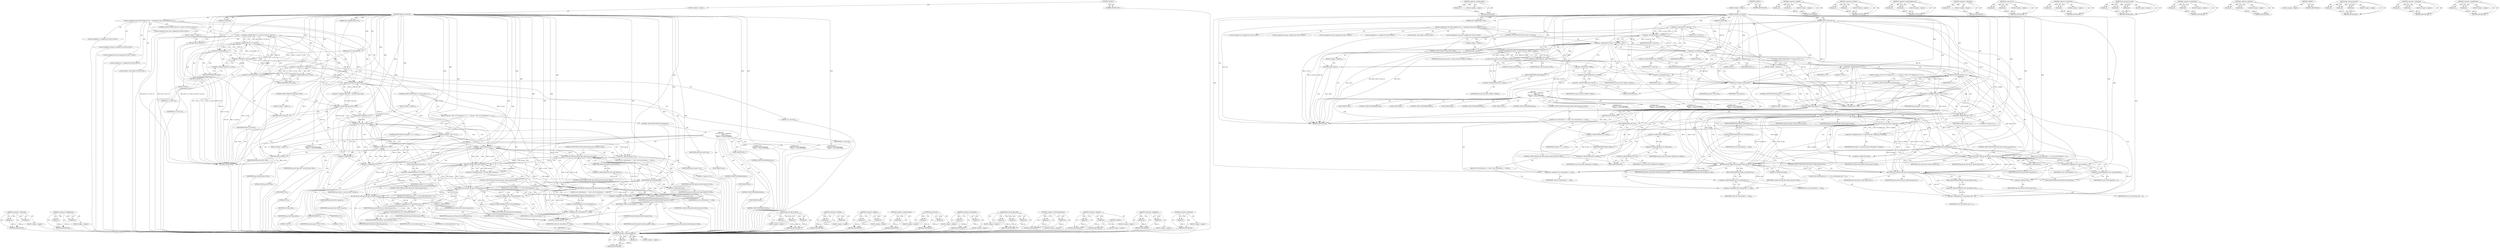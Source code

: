 digraph "&lt;operator&gt;.addressOf" {
vulnerable_203 [label=<(METHOD,&lt;operator&gt;.indirectFieldAccess)>];
vulnerable_204 [label=<(PARAM,p1)>];
vulnerable_205 [label=<(PARAM,p2)>];
vulnerable_206 [label=<(BLOCK,&lt;empty&gt;,&lt;empty&gt;)>];
vulnerable_207 [label=<(METHOD_RETURN,ANY)>];
vulnerable_227 [label=<(METHOD,&lt;operator&gt;.postIncrement)>];
vulnerable_228 [label=<(PARAM,p1)>];
vulnerable_229 [label=<(BLOCK,&lt;empty&gt;,&lt;empty&gt;)>];
vulnerable_230 [label=<(METHOD_RETURN,ANY)>];
vulnerable_6 [label=<(METHOD,&lt;global&gt;)<SUB>1</SUB>>];
vulnerable_7 [label=<(BLOCK,&lt;empty&gt;,&lt;empty&gt;)<SUB>1</SUB>>];
vulnerable_8 [label=<(METHOD,iwjpeg_scan_exif_ifd)<SUB>1</SUB>>];
vulnerable_9 [label=<(PARAM,struct iwjpegrcontext *rctx)<SUB>1</SUB>>];
vulnerable_10 [label=<(PARAM,struct iw_exif_state *e)<SUB>2</SUB>>];
vulnerable_11 [label=<(PARAM,iw_uint32 ifd)<SUB>2</SUB>>];
vulnerable_12 [label=<(BLOCK,{
	unsigned int tag_count;
	unsigned int i;
	un...,{
	unsigned int tag_count;
	unsigned int i;
	un...)<SUB>3</SUB>>];
vulnerable_13 [label="<(LOCAL,unsigned int tag_count: unsigned int)<SUB>4</SUB>>"];
vulnerable_14 [label="<(LOCAL,unsigned int i: unsigned int)<SUB>5</SUB>>"];
vulnerable_15 [label="<(LOCAL,unsigned int tag_pos: unsigned int)<SUB>6</SUB>>"];
vulnerable_16 [label="<(LOCAL,unsigned int tag_id: unsigned int)<SUB>7</SUB>>"];
vulnerable_17 [label="<(LOCAL,unsigned int v: unsigned int)<SUB>8</SUB>>"];
vulnerable_18 [label="<(LOCAL,double v_dbl: double)<SUB>9</SUB>>"];
vulnerable_19 [label=<(CONTROL_STRUCTURE,IF,if (ifd&lt;8 || ifd&gt;e-&gt;d_len-18))<SUB>11</SUB>>];
vulnerable_20 [label=<(&lt;operator&gt;.logicalOr,ifd&lt;8 || ifd&gt;e-&gt;d_len-18)<SUB>11</SUB>>];
vulnerable_21 [label=<(&lt;operator&gt;.lessThan,ifd&lt;8)<SUB>11</SUB>>];
vulnerable_22 [label=<(IDENTIFIER,ifd,ifd&lt;8)<SUB>11</SUB>>];
vulnerable_23 [label=<(LITERAL,8,ifd&lt;8)<SUB>11</SUB>>];
vulnerable_24 [label=<(&lt;operator&gt;.greaterThan,ifd&gt;e-&gt;d_len-18)<SUB>11</SUB>>];
vulnerable_25 [label=<(IDENTIFIER,ifd,ifd&gt;e-&gt;d_len-18)<SUB>11</SUB>>];
vulnerable_26 [label=<(&lt;operator&gt;.subtraction,e-&gt;d_len-18)<SUB>11</SUB>>];
vulnerable_27 [label=<(&lt;operator&gt;.indirectFieldAccess,e-&gt;d_len)<SUB>11</SUB>>];
vulnerable_28 [label=<(IDENTIFIER,e,e-&gt;d_len-18)<SUB>11</SUB>>];
vulnerable_29 [label=<(FIELD_IDENTIFIER,d_len,d_len)<SUB>11</SUB>>];
vulnerable_30 [label=<(LITERAL,18,e-&gt;d_len-18)<SUB>11</SUB>>];
vulnerable_31 [label=<(BLOCK,&lt;empty&gt;,&lt;empty&gt;)<SUB>11</SUB>>];
vulnerable_32 [label=<(RETURN,return;,return;)<SUB>11</SUB>>];
vulnerable_33 [label=<(&lt;operator&gt;.assignment,tag_count = iw_get_ui16_e(&amp;e-&gt;d[ifd],e-&gt;endian))<SUB>13</SUB>>];
vulnerable_34 [label=<(IDENTIFIER,tag_count,tag_count = iw_get_ui16_e(&amp;e-&gt;d[ifd],e-&gt;endian))<SUB>13</SUB>>];
vulnerable_35 [label=<(iw_get_ui16_e,iw_get_ui16_e(&amp;e-&gt;d[ifd],e-&gt;endian))<SUB>13</SUB>>];
vulnerable_36 [label=<(&lt;operator&gt;.addressOf,&amp;e-&gt;d[ifd])<SUB>13</SUB>>];
vulnerable_37 [label=<(&lt;operator&gt;.indirectIndexAccess,e-&gt;d[ifd])<SUB>13</SUB>>];
vulnerable_38 [label=<(&lt;operator&gt;.indirectFieldAccess,e-&gt;d)<SUB>13</SUB>>];
vulnerable_39 [label=<(IDENTIFIER,e,iw_get_ui16_e(&amp;e-&gt;d[ifd],e-&gt;endian))<SUB>13</SUB>>];
vulnerable_40 [label=<(FIELD_IDENTIFIER,d,d)<SUB>13</SUB>>];
vulnerable_41 [label=<(IDENTIFIER,ifd,iw_get_ui16_e(&amp;e-&gt;d[ifd],e-&gt;endian))<SUB>13</SUB>>];
vulnerable_42 [label=<(&lt;operator&gt;.indirectFieldAccess,e-&gt;endian)<SUB>13</SUB>>];
vulnerable_43 [label=<(IDENTIFIER,e,iw_get_ui16_e(&amp;e-&gt;d[ifd],e-&gt;endian))<SUB>13</SUB>>];
vulnerable_44 [label=<(FIELD_IDENTIFIER,endian,endian)<SUB>13</SUB>>];
vulnerable_45 [label=<(CONTROL_STRUCTURE,IF,if (tag_count&gt;1000))<SUB>14</SUB>>];
vulnerable_46 [label=<(&lt;operator&gt;.greaterThan,tag_count&gt;1000)<SUB>14</SUB>>];
vulnerable_47 [label=<(IDENTIFIER,tag_count,tag_count&gt;1000)<SUB>14</SUB>>];
vulnerable_48 [label=<(LITERAL,1000,tag_count&gt;1000)<SUB>14</SUB>>];
vulnerable_49 [label=<(BLOCK,&lt;empty&gt;,&lt;empty&gt;)<SUB>14</SUB>>];
vulnerable_50 [label=<(RETURN,return;,return;)<SUB>14</SUB>>];
vulnerable_51 [label=<(CONTROL_STRUCTURE,FOR,for (i=0;i&lt;tag_count;i++))<SUB>16</SUB>>];
vulnerable_52 [label=<(BLOCK,&lt;empty&gt;,&lt;empty&gt;)<SUB>16</SUB>>];
vulnerable_53 [label=<(&lt;operator&gt;.assignment,i=0)<SUB>16</SUB>>];
vulnerable_54 [label=<(IDENTIFIER,i,i=0)<SUB>16</SUB>>];
vulnerable_55 [label=<(LITERAL,0,i=0)<SUB>16</SUB>>];
vulnerable_56 [label=<(&lt;operator&gt;.lessThan,i&lt;tag_count)<SUB>16</SUB>>];
vulnerable_57 [label=<(IDENTIFIER,i,i&lt;tag_count)<SUB>16</SUB>>];
vulnerable_58 [label=<(IDENTIFIER,tag_count,i&lt;tag_count)<SUB>16</SUB>>];
vulnerable_59 [label=<(&lt;operator&gt;.postIncrement,i++)<SUB>16</SUB>>];
vulnerable_60 [label=<(IDENTIFIER,i,i++)<SUB>16</SUB>>];
vulnerable_61 [label=<(BLOCK,{
 		tag_pos = ifd+2+i*12;
 		if(tag_pos+12 &gt; e...,{
 		tag_pos = ifd+2+i*12;
 		if(tag_pos+12 &gt; e...)<SUB>16</SUB>>];
vulnerable_62 [label=<(&lt;operator&gt;.assignment,tag_pos = ifd+2+i*12)<SUB>17</SUB>>];
vulnerable_63 [label=<(IDENTIFIER,tag_pos,tag_pos = ifd+2+i*12)<SUB>17</SUB>>];
vulnerable_64 [label=<(&lt;operator&gt;.addition,ifd+2+i*12)<SUB>17</SUB>>];
vulnerable_65 [label=<(&lt;operator&gt;.addition,ifd+2)<SUB>17</SUB>>];
vulnerable_66 [label=<(IDENTIFIER,ifd,ifd+2)<SUB>17</SUB>>];
vulnerable_67 [label=<(LITERAL,2,ifd+2)<SUB>17</SUB>>];
vulnerable_68 [label=<(&lt;operator&gt;.multiplication,i*12)<SUB>17</SUB>>];
vulnerable_69 [label=<(IDENTIFIER,i,i*12)<SUB>17</SUB>>];
vulnerable_70 [label=<(LITERAL,12,i*12)<SUB>17</SUB>>];
vulnerable_71 [label=<(CONTROL_STRUCTURE,IF,if (tag_pos+12 &gt; e-&gt;d_len))<SUB>18</SUB>>];
vulnerable_72 [label=<(&lt;operator&gt;.greaterThan,tag_pos+12 &gt; e-&gt;d_len)<SUB>18</SUB>>];
vulnerable_73 [label=<(&lt;operator&gt;.addition,tag_pos+12)<SUB>18</SUB>>];
vulnerable_74 [label=<(IDENTIFIER,tag_pos,tag_pos+12)<SUB>18</SUB>>];
vulnerable_75 [label=<(LITERAL,12,tag_pos+12)<SUB>18</SUB>>];
vulnerable_76 [label=<(&lt;operator&gt;.indirectFieldAccess,e-&gt;d_len)<SUB>18</SUB>>];
vulnerable_77 [label=<(IDENTIFIER,e,tag_pos+12 &gt; e-&gt;d_len)<SUB>18</SUB>>];
vulnerable_78 [label=<(FIELD_IDENTIFIER,d_len,d_len)<SUB>18</SUB>>];
vulnerable_79 [label=<(BLOCK,&lt;empty&gt;,&lt;empty&gt;)<SUB>18</SUB>>];
vulnerable_80 [label=<(RETURN,return;,return;)<SUB>18</SUB>>];
vulnerable_81 [label=<(&lt;operator&gt;.assignment,tag_id = iw_get_ui16_e(&amp;e-&gt;d[tag_pos],e-&gt;endian))<SUB>19</SUB>>];
vulnerable_82 [label=<(IDENTIFIER,tag_id,tag_id = iw_get_ui16_e(&amp;e-&gt;d[tag_pos],e-&gt;endian))<SUB>19</SUB>>];
vulnerable_83 [label=<(iw_get_ui16_e,iw_get_ui16_e(&amp;e-&gt;d[tag_pos],e-&gt;endian))<SUB>19</SUB>>];
vulnerable_84 [label=<(&lt;operator&gt;.addressOf,&amp;e-&gt;d[tag_pos])<SUB>19</SUB>>];
vulnerable_85 [label=<(&lt;operator&gt;.indirectIndexAccess,e-&gt;d[tag_pos])<SUB>19</SUB>>];
vulnerable_86 [label=<(&lt;operator&gt;.indirectFieldAccess,e-&gt;d)<SUB>19</SUB>>];
vulnerable_87 [label=<(IDENTIFIER,e,iw_get_ui16_e(&amp;e-&gt;d[tag_pos],e-&gt;endian))<SUB>19</SUB>>];
vulnerable_88 [label=<(FIELD_IDENTIFIER,d,d)<SUB>19</SUB>>];
vulnerable_89 [label=<(IDENTIFIER,tag_pos,iw_get_ui16_e(&amp;e-&gt;d[tag_pos],e-&gt;endian))<SUB>19</SUB>>];
vulnerable_90 [label=<(&lt;operator&gt;.indirectFieldAccess,e-&gt;endian)<SUB>19</SUB>>];
vulnerable_91 [label=<(IDENTIFIER,e,iw_get_ui16_e(&amp;e-&gt;d[tag_pos],e-&gt;endian))<SUB>19</SUB>>];
vulnerable_92 [label=<(FIELD_IDENTIFIER,endian,endian)<SUB>19</SUB>>];
vulnerable_93 [label=<(CONTROL_STRUCTURE,SWITCH,switch(tag_id))<SUB>21</SUB>>];
vulnerable_94 [label=<(IDENTIFIER,tag_id,switch(tag_id))<SUB>21</SUB>>];
vulnerable_95 [label="<(BLOCK,{
 		case 274: // 274 = Orientation
			if(get_e...,{
 		case 274: // 274 = Orientation
			if(get_e...)<SUB>21</SUB>>"];
vulnerable_96 [label=<(JUMP_TARGET,case)<SUB>22</SUB>>];
vulnerable_97 [label="<(LITERAL,274,{
 		case 274: // 274 = Orientation
			if(get_e...)<SUB>22</SUB>>"];
vulnerable_98 [label=<(CONTROL_STRUCTURE,IF,if (get_exif_tag_int_value(e,tag_pos,&amp;v)))<SUB>23</SUB>>];
vulnerable_99 [label=<(get_exif_tag_int_value,get_exif_tag_int_value(e,tag_pos,&amp;v))<SUB>23</SUB>>];
vulnerable_100 [label=<(IDENTIFIER,e,get_exif_tag_int_value(e,tag_pos,&amp;v))<SUB>23</SUB>>];
vulnerable_101 [label=<(IDENTIFIER,tag_pos,get_exif_tag_int_value(e,tag_pos,&amp;v))<SUB>23</SUB>>];
vulnerable_102 [label=<(&lt;operator&gt;.addressOf,&amp;v)<SUB>23</SUB>>];
vulnerable_103 [label=<(IDENTIFIER,v,get_exif_tag_int_value(e,tag_pos,&amp;v))<SUB>23</SUB>>];
vulnerable_104 [label=<(BLOCK,{
				rctx-&gt;exif_orientation = v;
			},{
				rctx-&gt;exif_orientation = v;
			})<SUB>23</SUB>>];
vulnerable_105 [label=<(&lt;operator&gt;.assignment,rctx-&gt;exif_orientation = v)<SUB>24</SUB>>];
vulnerable_106 [label=<(&lt;operator&gt;.indirectFieldAccess,rctx-&gt;exif_orientation)<SUB>24</SUB>>];
vulnerable_107 [label=<(IDENTIFIER,rctx,rctx-&gt;exif_orientation = v)<SUB>24</SUB>>];
vulnerable_108 [label=<(FIELD_IDENTIFIER,exif_orientation,exif_orientation)<SUB>24</SUB>>];
vulnerable_109 [label=<(IDENTIFIER,v,rctx-&gt;exif_orientation = v)<SUB>24</SUB>>];
vulnerable_110 [label=<(CONTROL_STRUCTURE,BREAK,break;)<SUB>26</SUB>>];
vulnerable_111 [label=<(JUMP_TARGET,case)<SUB>28</SUB>>];
vulnerable_112 [label="<(LITERAL,296,{
 		case 274: // 274 = Orientation
			if(get_e...)<SUB>28</SUB>>"];
vulnerable_113 [label=<(CONTROL_STRUCTURE,IF,if (get_exif_tag_int_value(e,tag_pos,&amp;v)))<SUB>29</SUB>>];
vulnerable_114 [label=<(get_exif_tag_int_value,get_exif_tag_int_value(e,tag_pos,&amp;v))<SUB>29</SUB>>];
vulnerable_115 [label=<(IDENTIFIER,e,get_exif_tag_int_value(e,tag_pos,&amp;v))<SUB>29</SUB>>];
vulnerable_116 [label=<(IDENTIFIER,tag_pos,get_exif_tag_int_value(e,tag_pos,&amp;v))<SUB>29</SUB>>];
vulnerable_117 [label=<(&lt;operator&gt;.addressOf,&amp;v)<SUB>29</SUB>>];
vulnerable_118 [label=<(IDENTIFIER,v,get_exif_tag_int_value(e,tag_pos,&amp;v))<SUB>29</SUB>>];
vulnerable_119 [label=<(BLOCK,{
				rctx-&gt;exif_density_unit = v;
			},{
				rctx-&gt;exif_density_unit = v;
			})<SUB>29</SUB>>];
vulnerable_120 [label=<(&lt;operator&gt;.assignment,rctx-&gt;exif_density_unit = v)<SUB>30</SUB>>];
vulnerable_121 [label=<(&lt;operator&gt;.indirectFieldAccess,rctx-&gt;exif_density_unit)<SUB>30</SUB>>];
vulnerable_122 [label=<(IDENTIFIER,rctx,rctx-&gt;exif_density_unit = v)<SUB>30</SUB>>];
vulnerable_123 [label=<(FIELD_IDENTIFIER,exif_density_unit,exif_density_unit)<SUB>30</SUB>>];
vulnerable_124 [label=<(IDENTIFIER,v,rctx-&gt;exif_density_unit = v)<SUB>30</SUB>>];
vulnerable_125 [label=<(CONTROL_STRUCTURE,BREAK,break;)<SUB>32</SUB>>];
vulnerable_126 [label=<(JUMP_TARGET,case)<SUB>34</SUB>>];
vulnerable_127 [label="<(LITERAL,282,{
 		case 274: // 274 = Orientation
			if(get_e...)<SUB>34</SUB>>"];
vulnerable_128 [label=<(CONTROL_STRUCTURE,IF,if (get_exif_tag_dbl_value(e,tag_pos,&amp;v_dbl)))<SUB>35</SUB>>];
vulnerable_129 [label=<(get_exif_tag_dbl_value,get_exif_tag_dbl_value(e,tag_pos,&amp;v_dbl))<SUB>35</SUB>>];
vulnerable_130 [label=<(IDENTIFIER,e,get_exif_tag_dbl_value(e,tag_pos,&amp;v_dbl))<SUB>35</SUB>>];
vulnerable_131 [label=<(IDENTIFIER,tag_pos,get_exif_tag_dbl_value(e,tag_pos,&amp;v_dbl))<SUB>35</SUB>>];
vulnerable_132 [label=<(&lt;operator&gt;.addressOf,&amp;v_dbl)<SUB>35</SUB>>];
vulnerable_133 [label=<(IDENTIFIER,v_dbl,get_exif_tag_dbl_value(e,tag_pos,&amp;v_dbl))<SUB>35</SUB>>];
vulnerable_134 [label=<(BLOCK,{
				rctx-&gt;exif_density_x = v_dbl;
			},{
				rctx-&gt;exif_density_x = v_dbl;
			})<SUB>35</SUB>>];
vulnerable_135 [label=<(&lt;operator&gt;.assignment,rctx-&gt;exif_density_x = v_dbl)<SUB>36</SUB>>];
vulnerable_136 [label=<(&lt;operator&gt;.indirectFieldAccess,rctx-&gt;exif_density_x)<SUB>36</SUB>>];
vulnerable_137 [label=<(IDENTIFIER,rctx,rctx-&gt;exif_density_x = v_dbl)<SUB>36</SUB>>];
vulnerable_138 [label=<(FIELD_IDENTIFIER,exif_density_x,exif_density_x)<SUB>36</SUB>>];
vulnerable_139 [label=<(IDENTIFIER,v_dbl,rctx-&gt;exif_density_x = v_dbl)<SUB>36</SUB>>];
vulnerable_140 [label=<(CONTROL_STRUCTURE,BREAK,break;)<SUB>38</SUB>>];
vulnerable_141 [label=<(JUMP_TARGET,case)<SUB>40</SUB>>];
vulnerable_142 [label="<(LITERAL,283,{
 		case 274: // 274 = Orientation
			if(get_e...)<SUB>40</SUB>>"];
vulnerable_143 [label=<(CONTROL_STRUCTURE,IF,if (get_exif_tag_dbl_value(e,tag_pos,&amp;v_dbl)))<SUB>41</SUB>>];
vulnerable_144 [label=<(get_exif_tag_dbl_value,get_exif_tag_dbl_value(e,tag_pos,&amp;v_dbl))<SUB>41</SUB>>];
vulnerable_145 [label=<(IDENTIFIER,e,get_exif_tag_dbl_value(e,tag_pos,&amp;v_dbl))<SUB>41</SUB>>];
vulnerable_146 [label=<(IDENTIFIER,tag_pos,get_exif_tag_dbl_value(e,tag_pos,&amp;v_dbl))<SUB>41</SUB>>];
vulnerable_147 [label=<(&lt;operator&gt;.addressOf,&amp;v_dbl)<SUB>41</SUB>>];
vulnerable_148 [label=<(IDENTIFIER,v_dbl,get_exif_tag_dbl_value(e,tag_pos,&amp;v_dbl))<SUB>41</SUB>>];
vulnerable_149 [label=<(BLOCK,{
				rctx-&gt;exif_density_y = v_dbl;
			},{
				rctx-&gt;exif_density_y = v_dbl;
			})<SUB>41</SUB>>];
vulnerable_150 [label=<(&lt;operator&gt;.assignment,rctx-&gt;exif_density_y = v_dbl)<SUB>42</SUB>>];
vulnerable_151 [label=<(&lt;operator&gt;.indirectFieldAccess,rctx-&gt;exif_density_y)<SUB>42</SUB>>];
vulnerable_152 [label=<(IDENTIFIER,rctx,rctx-&gt;exif_density_y = v_dbl)<SUB>42</SUB>>];
vulnerable_153 [label=<(FIELD_IDENTIFIER,exif_density_y,exif_density_y)<SUB>42</SUB>>];
vulnerable_154 [label=<(IDENTIFIER,v_dbl,rctx-&gt;exif_density_y = v_dbl)<SUB>42</SUB>>];
vulnerable_155 [label=<(CONTROL_STRUCTURE,BREAK,break;)<SUB>44</SUB>>];
vulnerable_156 [label=<(METHOD_RETURN,void)<SUB>1</SUB>>];
vulnerable_158 [label=<(METHOD_RETURN,ANY)<SUB>1</SUB>>];
vulnerable_231 [label=<(METHOD,&lt;operator&gt;.addition)>];
vulnerable_232 [label=<(PARAM,p1)>];
vulnerable_233 [label=<(PARAM,p2)>];
vulnerable_234 [label=<(BLOCK,&lt;empty&gt;,&lt;empty&gt;)>];
vulnerable_235 [label=<(METHOD_RETURN,ANY)>];
vulnerable_188 [label=<(METHOD,&lt;operator&gt;.lessThan)>];
vulnerable_189 [label=<(PARAM,p1)>];
vulnerable_190 [label=<(PARAM,p2)>];
vulnerable_191 [label=<(BLOCK,&lt;empty&gt;,&lt;empty&gt;)>];
vulnerable_192 [label=<(METHOD_RETURN,ANY)>];
vulnerable_222 [label=<(METHOD,&lt;operator&gt;.indirectIndexAccess)>];
vulnerable_223 [label=<(PARAM,p1)>];
vulnerable_224 [label=<(PARAM,p2)>];
vulnerable_225 [label=<(BLOCK,&lt;empty&gt;,&lt;empty&gt;)>];
vulnerable_226 [label=<(METHOD_RETURN,ANY)>];
vulnerable_218 [label=<(METHOD,&lt;operator&gt;.addressOf)>];
vulnerable_219 [label=<(PARAM,p1)>];
vulnerable_220 [label=<(BLOCK,&lt;empty&gt;,&lt;empty&gt;)>];
vulnerable_221 [label=<(METHOD_RETURN,ANY)>];
vulnerable_213 [label=<(METHOD,iw_get_ui16_e)>];
vulnerable_214 [label=<(PARAM,p1)>];
vulnerable_215 [label=<(PARAM,p2)>];
vulnerable_216 [label=<(BLOCK,&lt;empty&gt;,&lt;empty&gt;)>];
vulnerable_217 [label=<(METHOD_RETURN,ANY)>];
vulnerable_198 [label=<(METHOD,&lt;operator&gt;.subtraction)>];
vulnerable_199 [label=<(PARAM,p1)>];
vulnerable_200 [label=<(PARAM,p2)>];
vulnerable_201 [label=<(BLOCK,&lt;empty&gt;,&lt;empty&gt;)>];
vulnerable_202 [label=<(METHOD_RETURN,ANY)>];
vulnerable_241 [label=<(METHOD,get_exif_tag_int_value)>];
vulnerable_242 [label=<(PARAM,p1)>];
vulnerable_243 [label=<(PARAM,p2)>];
vulnerable_244 [label=<(PARAM,p3)>];
vulnerable_245 [label=<(BLOCK,&lt;empty&gt;,&lt;empty&gt;)>];
vulnerable_246 [label=<(METHOD_RETURN,ANY)>];
vulnerable_193 [label=<(METHOD,&lt;operator&gt;.greaterThan)>];
vulnerable_194 [label=<(PARAM,p1)>];
vulnerable_195 [label=<(PARAM,p2)>];
vulnerable_196 [label=<(BLOCK,&lt;empty&gt;,&lt;empty&gt;)>];
vulnerable_197 [label=<(METHOD_RETURN,ANY)>];
vulnerable_183 [label=<(METHOD,&lt;operator&gt;.logicalOr)>];
vulnerable_184 [label=<(PARAM,p1)>];
vulnerable_185 [label=<(PARAM,p2)>];
vulnerable_186 [label=<(BLOCK,&lt;empty&gt;,&lt;empty&gt;)>];
vulnerable_187 [label=<(METHOD_RETURN,ANY)>];
vulnerable_177 [label=<(METHOD,&lt;global&gt;)<SUB>1</SUB>>];
vulnerable_178 [label=<(BLOCK,&lt;empty&gt;,&lt;empty&gt;)>];
vulnerable_179 [label=<(METHOD_RETURN,ANY)>];
vulnerable_247 [label=<(METHOD,get_exif_tag_dbl_value)>];
vulnerable_248 [label=<(PARAM,p1)>];
vulnerable_249 [label=<(PARAM,p2)>];
vulnerable_250 [label=<(PARAM,p3)>];
vulnerable_251 [label=<(BLOCK,&lt;empty&gt;,&lt;empty&gt;)>];
vulnerable_252 [label=<(METHOD_RETURN,ANY)>];
vulnerable_208 [label=<(METHOD,&lt;operator&gt;.assignment)>];
vulnerable_209 [label=<(PARAM,p1)>];
vulnerable_210 [label=<(PARAM,p2)>];
vulnerable_211 [label=<(BLOCK,&lt;empty&gt;,&lt;empty&gt;)>];
vulnerable_212 [label=<(METHOD_RETURN,ANY)>];
vulnerable_236 [label=<(METHOD,&lt;operator&gt;.multiplication)>];
vulnerable_237 [label=<(PARAM,p1)>];
vulnerable_238 [label=<(PARAM,p2)>];
vulnerable_239 [label=<(BLOCK,&lt;empty&gt;,&lt;empty&gt;)>];
vulnerable_240 [label=<(METHOD_RETURN,ANY)>];
fixed_195 [label=<(METHOD,&lt;operator&gt;.subtraction)>];
fixed_196 [label=<(PARAM,p1)>];
fixed_197 [label=<(PARAM,p2)>];
fixed_198 [label=<(BLOCK,&lt;empty&gt;,&lt;empty&gt;)>];
fixed_199 [label=<(METHOD_RETURN,ANY)>];
fixed_219 [label=<(METHOD,&lt;operator&gt;.multiplication)>];
fixed_220 [label=<(PARAM,p1)>];
fixed_221 [label=<(PARAM,p2)>];
fixed_222 [label=<(BLOCK,&lt;empty&gt;,&lt;empty&gt;)>];
fixed_223 [label=<(METHOD_RETURN,ANY)>];
fixed_6 [label=<(METHOD,&lt;global&gt;)<SUB>1</SUB>>];
fixed_7 [label=<(BLOCK,&lt;empty&gt;,&lt;empty&gt;)<SUB>1</SUB>>];
fixed_8 [label=<(METHOD,iwjpeg_scan_exif_ifd)<SUB>1</SUB>>];
fixed_9 [label=<(PARAM,struct iwjpegrcontext *rctx)<SUB>1</SUB>>];
fixed_10 [label=<(PARAM,struct iw_exif_state *e)<SUB>2</SUB>>];
fixed_11 [label=<(PARAM,iw_uint32 ifd)<SUB>2</SUB>>];
fixed_12 [label=<(BLOCK,{
	unsigned int tag_count;
	unsigned int i;
	un...,{
	unsigned int tag_count;
	unsigned int i;
	un...)<SUB>3</SUB>>];
fixed_13 [label="<(LOCAL,unsigned int tag_count: unsigned int)<SUB>4</SUB>>"];
fixed_14 [label="<(LOCAL,unsigned int i: unsigned int)<SUB>5</SUB>>"];
fixed_15 [label="<(LOCAL,unsigned int tag_pos: unsigned int)<SUB>6</SUB>>"];
fixed_16 [label="<(LOCAL,unsigned int tag_id: unsigned int)<SUB>7</SUB>>"];
fixed_17 [label="<(LOCAL,unsigned int v: unsigned int)<SUB>8</SUB>>"];
fixed_18 [label="<(LOCAL,double v_dbl: double)<SUB>9</SUB>>"];
fixed_19 [label=<(CONTROL_STRUCTURE,IF,if (ifd&lt;8 || e-&gt;d_len&lt;18 || ifd&gt;e-&gt;d_len-18))<SUB>11</SUB>>];
fixed_20 [label=<(&lt;operator&gt;.logicalOr,ifd&lt;8 || e-&gt;d_len&lt;18 || ifd&gt;e-&gt;d_len-18)<SUB>11</SUB>>];
fixed_21 [label=<(&lt;operator&gt;.logicalOr,ifd&lt;8 || e-&gt;d_len&lt;18)<SUB>11</SUB>>];
fixed_22 [label=<(&lt;operator&gt;.lessThan,ifd&lt;8)<SUB>11</SUB>>];
fixed_23 [label=<(IDENTIFIER,ifd,ifd&lt;8)<SUB>11</SUB>>];
fixed_24 [label=<(LITERAL,8,ifd&lt;8)<SUB>11</SUB>>];
fixed_25 [label=<(&lt;operator&gt;.lessThan,e-&gt;d_len&lt;18)<SUB>11</SUB>>];
fixed_26 [label=<(&lt;operator&gt;.indirectFieldAccess,e-&gt;d_len)<SUB>11</SUB>>];
fixed_27 [label=<(IDENTIFIER,e,e-&gt;d_len&lt;18)<SUB>11</SUB>>];
fixed_28 [label=<(FIELD_IDENTIFIER,d_len,d_len)<SUB>11</SUB>>];
fixed_29 [label=<(LITERAL,18,e-&gt;d_len&lt;18)<SUB>11</SUB>>];
fixed_30 [label=<(&lt;operator&gt;.greaterThan,ifd&gt;e-&gt;d_len-18)<SUB>11</SUB>>];
fixed_31 [label=<(IDENTIFIER,ifd,ifd&gt;e-&gt;d_len-18)<SUB>11</SUB>>];
fixed_32 [label=<(&lt;operator&gt;.subtraction,e-&gt;d_len-18)<SUB>11</SUB>>];
fixed_33 [label=<(&lt;operator&gt;.indirectFieldAccess,e-&gt;d_len)<SUB>11</SUB>>];
fixed_34 [label=<(IDENTIFIER,e,e-&gt;d_len-18)<SUB>11</SUB>>];
fixed_35 [label=<(FIELD_IDENTIFIER,d_len,d_len)<SUB>11</SUB>>];
fixed_36 [label=<(LITERAL,18,e-&gt;d_len-18)<SUB>11</SUB>>];
fixed_37 [label=<(BLOCK,&lt;empty&gt;,&lt;empty&gt;)<SUB>11</SUB>>];
fixed_38 [label=<(RETURN,return;,return;)<SUB>11</SUB>>];
fixed_39 [label=<(&lt;operator&gt;.assignment,tag_count = get_exif_ui16(e, ifd))<SUB>13</SUB>>];
fixed_40 [label=<(IDENTIFIER,tag_count,tag_count = get_exif_ui16(e, ifd))<SUB>13</SUB>>];
fixed_41 [label=<(get_exif_ui16,get_exif_ui16(e, ifd))<SUB>13</SUB>>];
fixed_42 [label=<(IDENTIFIER,e,get_exif_ui16(e, ifd))<SUB>13</SUB>>];
fixed_43 [label=<(IDENTIFIER,ifd,get_exif_ui16(e, ifd))<SUB>13</SUB>>];
fixed_44 [label=<(CONTROL_STRUCTURE,IF,if (tag_count&gt;1000))<SUB>14</SUB>>];
fixed_45 [label=<(&lt;operator&gt;.greaterThan,tag_count&gt;1000)<SUB>14</SUB>>];
fixed_46 [label=<(IDENTIFIER,tag_count,tag_count&gt;1000)<SUB>14</SUB>>];
fixed_47 [label=<(LITERAL,1000,tag_count&gt;1000)<SUB>14</SUB>>];
fixed_48 [label=<(BLOCK,&lt;empty&gt;,&lt;empty&gt;)<SUB>14</SUB>>];
fixed_49 [label=<(RETURN,return;,return;)<SUB>14</SUB>>];
fixed_50 [label=<(CONTROL_STRUCTURE,FOR,for (i=0;i&lt;tag_count;i++))<SUB>16</SUB>>];
fixed_51 [label=<(BLOCK,&lt;empty&gt;,&lt;empty&gt;)<SUB>16</SUB>>];
fixed_52 [label=<(&lt;operator&gt;.assignment,i=0)<SUB>16</SUB>>];
fixed_53 [label=<(IDENTIFIER,i,i=0)<SUB>16</SUB>>];
fixed_54 [label=<(LITERAL,0,i=0)<SUB>16</SUB>>];
fixed_55 [label=<(&lt;operator&gt;.lessThan,i&lt;tag_count)<SUB>16</SUB>>];
fixed_56 [label=<(IDENTIFIER,i,i&lt;tag_count)<SUB>16</SUB>>];
fixed_57 [label=<(IDENTIFIER,tag_count,i&lt;tag_count)<SUB>16</SUB>>];
fixed_58 [label=<(&lt;operator&gt;.postIncrement,i++)<SUB>16</SUB>>];
fixed_59 [label=<(IDENTIFIER,i,i++)<SUB>16</SUB>>];
fixed_60 [label=<(BLOCK,{
 		tag_pos = ifd+2+i*12;
 		if(tag_pos+12 &gt; e...,{
 		tag_pos = ifd+2+i*12;
 		if(tag_pos+12 &gt; e...)<SUB>16</SUB>>];
fixed_61 [label=<(&lt;operator&gt;.assignment,tag_pos = ifd+2+i*12)<SUB>17</SUB>>];
fixed_62 [label=<(IDENTIFIER,tag_pos,tag_pos = ifd+2+i*12)<SUB>17</SUB>>];
fixed_63 [label=<(&lt;operator&gt;.addition,ifd+2+i*12)<SUB>17</SUB>>];
fixed_64 [label=<(&lt;operator&gt;.addition,ifd+2)<SUB>17</SUB>>];
fixed_65 [label=<(IDENTIFIER,ifd,ifd+2)<SUB>17</SUB>>];
fixed_66 [label=<(LITERAL,2,ifd+2)<SUB>17</SUB>>];
fixed_67 [label=<(&lt;operator&gt;.multiplication,i*12)<SUB>17</SUB>>];
fixed_68 [label=<(IDENTIFIER,i,i*12)<SUB>17</SUB>>];
fixed_69 [label=<(LITERAL,12,i*12)<SUB>17</SUB>>];
fixed_70 [label=<(CONTROL_STRUCTURE,IF,if (tag_pos+12 &gt; e-&gt;d_len))<SUB>18</SUB>>];
fixed_71 [label=<(&lt;operator&gt;.greaterThan,tag_pos+12 &gt; e-&gt;d_len)<SUB>18</SUB>>];
fixed_72 [label=<(&lt;operator&gt;.addition,tag_pos+12)<SUB>18</SUB>>];
fixed_73 [label=<(IDENTIFIER,tag_pos,tag_pos+12)<SUB>18</SUB>>];
fixed_74 [label=<(LITERAL,12,tag_pos+12)<SUB>18</SUB>>];
fixed_75 [label=<(&lt;operator&gt;.indirectFieldAccess,e-&gt;d_len)<SUB>18</SUB>>];
fixed_76 [label=<(IDENTIFIER,e,tag_pos+12 &gt; e-&gt;d_len)<SUB>18</SUB>>];
fixed_77 [label=<(FIELD_IDENTIFIER,d_len,d_len)<SUB>18</SUB>>];
fixed_78 [label=<(BLOCK,&lt;empty&gt;,&lt;empty&gt;)<SUB>18</SUB>>];
fixed_79 [label=<(RETURN,return;,return;)<SUB>18</SUB>>];
fixed_80 [label=<(&lt;operator&gt;.assignment,tag_id = get_exif_ui16(e, tag_pos))<SUB>19</SUB>>];
fixed_81 [label=<(IDENTIFIER,tag_id,tag_id = get_exif_ui16(e, tag_pos))<SUB>19</SUB>>];
fixed_82 [label=<(get_exif_ui16,get_exif_ui16(e, tag_pos))<SUB>19</SUB>>];
fixed_83 [label=<(IDENTIFIER,e,get_exif_ui16(e, tag_pos))<SUB>19</SUB>>];
fixed_84 [label=<(IDENTIFIER,tag_pos,get_exif_ui16(e, tag_pos))<SUB>19</SUB>>];
fixed_85 [label=<(CONTROL_STRUCTURE,SWITCH,switch(tag_id))<SUB>21</SUB>>];
fixed_86 [label=<(IDENTIFIER,tag_id,switch(tag_id))<SUB>21</SUB>>];
fixed_87 [label="<(BLOCK,{
 		case 274: // 274 = Orientation
			if(get_e...,{
 		case 274: // 274 = Orientation
			if(get_e...)<SUB>21</SUB>>"];
fixed_88 [label=<(JUMP_TARGET,case)<SUB>22</SUB>>];
fixed_89 [label="<(LITERAL,274,{
 		case 274: // 274 = Orientation
			if(get_e...)<SUB>22</SUB>>"];
fixed_90 [label=<(CONTROL_STRUCTURE,IF,if (get_exif_tag_int_value(e,tag_pos,&amp;v)))<SUB>23</SUB>>];
fixed_91 [label=<(get_exif_tag_int_value,get_exif_tag_int_value(e,tag_pos,&amp;v))<SUB>23</SUB>>];
fixed_92 [label=<(IDENTIFIER,e,get_exif_tag_int_value(e,tag_pos,&amp;v))<SUB>23</SUB>>];
fixed_93 [label=<(IDENTIFIER,tag_pos,get_exif_tag_int_value(e,tag_pos,&amp;v))<SUB>23</SUB>>];
fixed_94 [label=<(&lt;operator&gt;.addressOf,&amp;v)<SUB>23</SUB>>];
fixed_95 [label=<(IDENTIFIER,v,get_exif_tag_int_value(e,tag_pos,&amp;v))<SUB>23</SUB>>];
fixed_96 [label=<(BLOCK,{
				rctx-&gt;exif_orientation = v;
			},{
				rctx-&gt;exif_orientation = v;
			})<SUB>23</SUB>>];
fixed_97 [label=<(&lt;operator&gt;.assignment,rctx-&gt;exif_orientation = v)<SUB>24</SUB>>];
fixed_98 [label=<(&lt;operator&gt;.indirectFieldAccess,rctx-&gt;exif_orientation)<SUB>24</SUB>>];
fixed_99 [label=<(IDENTIFIER,rctx,rctx-&gt;exif_orientation = v)<SUB>24</SUB>>];
fixed_100 [label=<(FIELD_IDENTIFIER,exif_orientation,exif_orientation)<SUB>24</SUB>>];
fixed_101 [label=<(IDENTIFIER,v,rctx-&gt;exif_orientation = v)<SUB>24</SUB>>];
fixed_102 [label=<(CONTROL_STRUCTURE,BREAK,break;)<SUB>26</SUB>>];
fixed_103 [label=<(JUMP_TARGET,case)<SUB>28</SUB>>];
fixed_104 [label="<(LITERAL,296,{
 		case 274: // 274 = Orientation
			if(get_e...)<SUB>28</SUB>>"];
fixed_105 [label=<(CONTROL_STRUCTURE,IF,if (get_exif_tag_int_value(e,tag_pos,&amp;v)))<SUB>29</SUB>>];
fixed_106 [label=<(get_exif_tag_int_value,get_exif_tag_int_value(e,tag_pos,&amp;v))<SUB>29</SUB>>];
fixed_107 [label=<(IDENTIFIER,e,get_exif_tag_int_value(e,tag_pos,&amp;v))<SUB>29</SUB>>];
fixed_108 [label=<(IDENTIFIER,tag_pos,get_exif_tag_int_value(e,tag_pos,&amp;v))<SUB>29</SUB>>];
fixed_109 [label=<(&lt;operator&gt;.addressOf,&amp;v)<SUB>29</SUB>>];
fixed_110 [label=<(IDENTIFIER,v,get_exif_tag_int_value(e,tag_pos,&amp;v))<SUB>29</SUB>>];
fixed_111 [label=<(BLOCK,{
				rctx-&gt;exif_density_unit = v;
			},{
				rctx-&gt;exif_density_unit = v;
			})<SUB>29</SUB>>];
fixed_112 [label=<(&lt;operator&gt;.assignment,rctx-&gt;exif_density_unit = v)<SUB>30</SUB>>];
fixed_113 [label=<(&lt;operator&gt;.indirectFieldAccess,rctx-&gt;exif_density_unit)<SUB>30</SUB>>];
fixed_114 [label=<(IDENTIFIER,rctx,rctx-&gt;exif_density_unit = v)<SUB>30</SUB>>];
fixed_115 [label=<(FIELD_IDENTIFIER,exif_density_unit,exif_density_unit)<SUB>30</SUB>>];
fixed_116 [label=<(IDENTIFIER,v,rctx-&gt;exif_density_unit = v)<SUB>30</SUB>>];
fixed_117 [label=<(CONTROL_STRUCTURE,BREAK,break;)<SUB>32</SUB>>];
fixed_118 [label=<(JUMP_TARGET,case)<SUB>34</SUB>>];
fixed_119 [label="<(LITERAL,282,{
 		case 274: // 274 = Orientation
			if(get_e...)<SUB>34</SUB>>"];
fixed_120 [label=<(CONTROL_STRUCTURE,IF,if (get_exif_tag_dbl_value(e,tag_pos,&amp;v_dbl)))<SUB>35</SUB>>];
fixed_121 [label=<(get_exif_tag_dbl_value,get_exif_tag_dbl_value(e,tag_pos,&amp;v_dbl))<SUB>35</SUB>>];
fixed_122 [label=<(IDENTIFIER,e,get_exif_tag_dbl_value(e,tag_pos,&amp;v_dbl))<SUB>35</SUB>>];
fixed_123 [label=<(IDENTIFIER,tag_pos,get_exif_tag_dbl_value(e,tag_pos,&amp;v_dbl))<SUB>35</SUB>>];
fixed_124 [label=<(&lt;operator&gt;.addressOf,&amp;v_dbl)<SUB>35</SUB>>];
fixed_125 [label=<(IDENTIFIER,v_dbl,get_exif_tag_dbl_value(e,tag_pos,&amp;v_dbl))<SUB>35</SUB>>];
fixed_126 [label=<(BLOCK,{
				rctx-&gt;exif_density_x = v_dbl;
			},{
				rctx-&gt;exif_density_x = v_dbl;
			})<SUB>35</SUB>>];
fixed_127 [label=<(&lt;operator&gt;.assignment,rctx-&gt;exif_density_x = v_dbl)<SUB>36</SUB>>];
fixed_128 [label=<(&lt;operator&gt;.indirectFieldAccess,rctx-&gt;exif_density_x)<SUB>36</SUB>>];
fixed_129 [label=<(IDENTIFIER,rctx,rctx-&gt;exif_density_x = v_dbl)<SUB>36</SUB>>];
fixed_130 [label=<(FIELD_IDENTIFIER,exif_density_x,exif_density_x)<SUB>36</SUB>>];
fixed_131 [label=<(IDENTIFIER,v_dbl,rctx-&gt;exif_density_x = v_dbl)<SUB>36</SUB>>];
fixed_132 [label=<(CONTROL_STRUCTURE,BREAK,break;)<SUB>38</SUB>>];
fixed_133 [label=<(JUMP_TARGET,case)<SUB>40</SUB>>];
fixed_134 [label="<(LITERAL,283,{
 		case 274: // 274 = Orientation
			if(get_e...)<SUB>40</SUB>>"];
fixed_135 [label=<(CONTROL_STRUCTURE,IF,if (get_exif_tag_dbl_value(e,tag_pos,&amp;v_dbl)))<SUB>41</SUB>>];
fixed_136 [label=<(get_exif_tag_dbl_value,get_exif_tag_dbl_value(e,tag_pos,&amp;v_dbl))<SUB>41</SUB>>];
fixed_137 [label=<(IDENTIFIER,e,get_exif_tag_dbl_value(e,tag_pos,&amp;v_dbl))<SUB>41</SUB>>];
fixed_138 [label=<(IDENTIFIER,tag_pos,get_exif_tag_dbl_value(e,tag_pos,&amp;v_dbl))<SUB>41</SUB>>];
fixed_139 [label=<(&lt;operator&gt;.addressOf,&amp;v_dbl)<SUB>41</SUB>>];
fixed_140 [label=<(IDENTIFIER,v_dbl,get_exif_tag_dbl_value(e,tag_pos,&amp;v_dbl))<SUB>41</SUB>>];
fixed_141 [label=<(BLOCK,{
				rctx-&gt;exif_density_y = v_dbl;
			},{
				rctx-&gt;exif_density_y = v_dbl;
			})<SUB>41</SUB>>];
fixed_142 [label=<(&lt;operator&gt;.assignment,rctx-&gt;exif_density_y = v_dbl)<SUB>42</SUB>>];
fixed_143 [label=<(&lt;operator&gt;.indirectFieldAccess,rctx-&gt;exif_density_y)<SUB>42</SUB>>];
fixed_144 [label=<(IDENTIFIER,rctx,rctx-&gt;exif_density_y = v_dbl)<SUB>42</SUB>>];
fixed_145 [label=<(FIELD_IDENTIFIER,exif_density_y,exif_density_y)<SUB>42</SUB>>];
fixed_146 [label=<(IDENTIFIER,v_dbl,rctx-&gt;exif_density_y = v_dbl)<SUB>42</SUB>>];
fixed_147 [label=<(CONTROL_STRUCTURE,BREAK,break;)<SUB>44</SUB>>];
fixed_148 [label=<(METHOD_RETURN,void)<SUB>1</SUB>>];
fixed_150 [label=<(METHOD_RETURN,ANY)<SUB>1</SUB>>];
fixed_224 [label=<(METHOD,get_exif_tag_int_value)>];
fixed_225 [label=<(PARAM,p1)>];
fixed_226 [label=<(PARAM,p2)>];
fixed_227 [label=<(PARAM,p3)>];
fixed_228 [label=<(BLOCK,&lt;empty&gt;,&lt;empty&gt;)>];
fixed_229 [label=<(METHOD_RETURN,ANY)>];
fixed_180 [label=<(METHOD,&lt;operator&gt;.lessThan)>];
fixed_181 [label=<(PARAM,p1)>];
fixed_182 [label=<(PARAM,p2)>];
fixed_183 [label=<(BLOCK,&lt;empty&gt;,&lt;empty&gt;)>];
fixed_184 [label=<(METHOD_RETURN,ANY)>];
fixed_214 [label=<(METHOD,&lt;operator&gt;.addition)>];
fixed_215 [label=<(PARAM,p1)>];
fixed_216 [label=<(PARAM,p2)>];
fixed_217 [label=<(BLOCK,&lt;empty&gt;,&lt;empty&gt;)>];
fixed_218 [label=<(METHOD_RETURN,ANY)>];
fixed_210 [label=<(METHOD,&lt;operator&gt;.postIncrement)>];
fixed_211 [label=<(PARAM,p1)>];
fixed_212 [label=<(BLOCK,&lt;empty&gt;,&lt;empty&gt;)>];
fixed_213 [label=<(METHOD_RETURN,ANY)>];
fixed_205 [label=<(METHOD,get_exif_ui16)>];
fixed_206 [label=<(PARAM,p1)>];
fixed_207 [label=<(PARAM,p2)>];
fixed_208 [label=<(BLOCK,&lt;empty&gt;,&lt;empty&gt;)>];
fixed_209 [label=<(METHOD_RETURN,ANY)>];
fixed_190 [label=<(METHOD,&lt;operator&gt;.greaterThan)>];
fixed_191 [label=<(PARAM,p1)>];
fixed_192 [label=<(PARAM,p2)>];
fixed_193 [label=<(BLOCK,&lt;empty&gt;,&lt;empty&gt;)>];
fixed_194 [label=<(METHOD_RETURN,ANY)>];
fixed_234 [label=<(METHOD,get_exif_tag_dbl_value)>];
fixed_235 [label=<(PARAM,p1)>];
fixed_236 [label=<(PARAM,p2)>];
fixed_237 [label=<(PARAM,p3)>];
fixed_238 [label=<(BLOCK,&lt;empty&gt;,&lt;empty&gt;)>];
fixed_239 [label=<(METHOD_RETURN,ANY)>];
fixed_185 [label=<(METHOD,&lt;operator&gt;.indirectFieldAccess)>];
fixed_186 [label=<(PARAM,p1)>];
fixed_187 [label=<(PARAM,p2)>];
fixed_188 [label=<(BLOCK,&lt;empty&gt;,&lt;empty&gt;)>];
fixed_189 [label=<(METHOD_RETURN,ANY)>];
fixed_175 [label=<(METHOD,&lt;operator&gt;.logicalOr)>];
fixed_176 [label=<(PARAM,p1)>];
fixed_177 [label=<(PARAM,p2)>];
fixed_178 [label=<(BLOCK,&lt;empty&gt;,&lt;empty&gt;)>];
fixed_179 [label=<(METHOD_RETURN,ANY)>];
fixed_169 [label=<(METHOD,&lt;global&gt;)<SUB>1</SUB>>];
fixed_170 [label=<(BLOCK,&lt;empty&gt;,&lt;empty&gt;)>];
fixed_171 [label=<(METHOD_RETURN,ANY)>];
fixed_200 [label=<(METHOD,&lt;operator&gt;.assignment)>];
fixed_201 [label=<(PARAM,p1)>];
fixed_202 [label=<(PARAM,p2)>];
fixed_203 [label=<(BLOCK,&lt;empty&gt;,&lt;empty&gt;)>];
fixed_204 [label=<(METHOD_RETURN,ANY)>];
fixed_230 [label=<(METHOD,&lt;operator&gt;.addressOf)>];
fixed_231 [label=<(PARAM,p1)>];
fixed_232 [label=<(BLOCK,&lt;empty&gt;,&lt;empty&gt;)>];
fixed_233 [label=<(METHOD_RETURN,ANY)>];
vulnerable_203 -> vulnerable_204  [key=0, label="AST: "];
vulnerable_203 -> vulnerable_204  [key=1, label="DDG: "];
vulnerable_203 -> vulnerable_206  [key=0, label="AST: "];
vulnerable_203 -> vulnerable_205  [key=0, label="AST: "];
vulnerable_203 -> vulnerable_205  [key=1, label="DDG: "];
vulnerable_203 -> vulnerable_207  [key=0, label="AST: "];
vulnerable_203 -> vulnerable_207  [key=1, label="CFG: "];
vulnerable_204 -> vulnerable_207  [key=0, label="DDG: p1"];
vulnerable_205 -> vulnerable_207  [key=0, label="DDG: p2"];
vulnerable_227 -> vulnerable_228  [key=0, label="AST: "];
vulnerable_227 -> vulnerable_228  [key=1, label="DDG: "];
vulnerable_227 -> vulnerable_229  [key=0, label="AST: "];
vulnerable_227 -> vulnerable_230  [key=0, label="AST: "];
vulnerable_227 -> vulnerable_230  [key=1, label="CFG: "];
vulnerable_228 -> vulnerable_230  [key=0, label="DDG: p1"];
vulnerable_6 -> vulnerable_7  [key=0, label="AST: "];
vulnerable_6 -> vulnerable_158  [key=0, label="AST: "];
vulnerable_6 -> vulnerable_158  [key=1, label="CFG: "];
vulnerable_7 -> vulnerable_8  [key=0, label="AST: "];
vulnerable_8 -> vulnerable_9  [key=0, label="AST: "];
vulnerable_8 -> vulnerable_9  [key=1, label="DDG: "];
vulnerable_8 -> vulnerable_10  [key=0, label="AST: "];
vulnerable_8 -> vulnerable_10  [key=1, label="DDG: "];
vulnerable_8 -> vulnerable_11  [key=0, label="AST: "];
vulnerable_8 -> vulnerable_11  [key=1, label="DDG: "];
vulnerable_8 -> vulnerable_12  [key=0, label="AST: "];
vulnerable_8 -> vulnerable_156  [key=0, label="AST: "];
vulnerable_8 -> vulnerable_21  [key=0, label="CFG: "];
vulnerable_8 -> vulnerable_21  [key=1, label="DDG: "];
vulnerable_8 -> vulnerable_32  [key=0, label="DDG: "];
vulnerable_8 -> vulnerable_46  [key=0, label="DDG: "];
vulnerable_8 -> vulnerable_50  [key=0, label="DDG: "];
vulnerable_8 -> vulnerable_53  [key=0, label="DDG: "];
vulnerable_8 -> vulnerable_56  [key=0, label="DDG: "];
vulnerable_8 -> vulnerable_59  [key=0, label="DDG: "];
vulnerable_8 -> vulnerable_62  [key=0, label="DDG: "];
vulnerable_8 -> vulnerable_24  [key=0, label="DDG: "];
vulnerable_8 -> vulnerable_94  [key=0, label="DDG: "];
vulnerable_8 -> vulnerable_26  [key=0, label="DDG: "];
vulnerable_8 -> vulnerable_64  [key=0, label="DDG: "];
vulnerable_8 -> vulnerable_72  [key=0, label="DDG: "];
vulnerable_8 -> vulnerable_80  [key=0, label="DDG: "];
vulnerable_8 -> vulnerable_97  [key=0, label="DDG: "];
vulnerable_8 -> vulnerable_112  [key=0, label="DDG: "];
vulnerable_8 -> vulnerable_127  [key=0, label="DDG: "];
vulnerable_8 -> vulnerable_142  [key=0, label="DDG: "];
vulnerable_8 -> vulnerable_65  [key=0, label="DDG: "];
vulnerable_8 -> vulnerable_68  [key=0, label="DDG: "];
vulnerable_8 -> vulnerable_73  [key=0, label="DDG: "];
vulnerable_8 -> vulnerable_99  [key=0, label="DDG: "];
vulnerable_8 -> vulnerable_105  [key=0, label="DDG: "];
vulnerable_8 -> vulnerable_114  [key=0, label="DDG: "];
vulnerable_8 -> vulnerable_120  [key=0, label="DDG: "];
vulnerable_8 -> vulnerable_129  [key=0, label="DDG: "];
vulnerable_8 -> vulnerable_135  [key=0, label="DDG: "];
vulnerable_8 -> vulnerable_144  [key=0, label="DDG: "];
vulnerable_8 -> vulnerable_150  [key=0, label="DDG: "];
vulnerable_9 -> vulnerable_156  [key=0, label="DDG: rctx"];
vulnerable_10 -> vulnerable_156  [key=0, label="DDG: e"];
vulnerable_10 -> vulnerable_35  [key=0, label="DDG: e"];
vulnerable_10 -> vulnerable_26  [key=0, label="DDG: e"];
vulnerable_10 -> vulnerable_72  [key=0, label="DDG: e"];
vulnerable_10 -> vulnerable_83  [key=0, label="DDG: e"];
vulnerable_10 -> vulnerable_99  [key=0, label="DDG: e"];
vulnerable_10 -> vulnerable_114  [key=0, label="DDG: e"];
vulnerable_10 -> vulnerable_129  [key=0, label="DDG: e"];
vulnerable_10 -> vulnerable_144  [key=0, label="DDG: e"];
vulnerable_11 -> vulnerable_21  [key=0, label="DDG: ifd"];
vulnerable_12 -> vulnerable_13  [key=0, label="AST: "];
vulnerable_12 -> vulnerable_14  [key=0, label="AST: "];
vulnerable_12 -> vulnerable_15  [key=0, label="AST: "];
vulnerable_12 -> vulnerable_16  [key=0, label="AST: "];
vulnerable_12 -> vulnerable_17  [key=0, label="AST: "];
vulnerable_12 -> vulnerable_18  [key=0, label="AST: "];
vulnerable_12 -> vulnerable_19  [key=0, label="AST: "];
vulnerable_12 -> vulnerable_33  [key=0, label="AST: "];
vulnerable_12 -> vulnerable_45  [key=0, label="AST: "];
vulnerable_12 -> vulnerable_51  [key=0, label="AST: "];
vulnerable_19 -> vulnerable_20  [key=0, label="AST: "];
vulnerable_19 -> vulnerable_31  [key=0, label="AST: "];
vulnerable_20 -> vulnerable_21  [key=0, label="AST: "];
vulnerable_20 -> vulnerable_24  [key=0, label="AST: "];
vulnerable_20 -> vulnerable_32  [key=0, label="CFG: "];
vulnerable_20 -> vulnerable_32  [key=1, label="CDG: "];
vulnerable_20 -> vulnerable_40  [key=0, label="CFG: "];
vulnerable_20 -> vulnerable_40  [key=1, label="CDG: "];
vulnerable_20 -> vulnerable_156  [key=0, label="DDG: ifd&lt;8"];
vulnerable_20 -> vulnerable_156  [key=1, label="DDG: ifd&gt;e-&gt;d_len-18"];
vulnerable_20 -> vulnerable_156  [key=2, label="DDG: ifd&lt;8 || ifd&gt;e-&gt;d_len-18"];
vulnerable_20 -> vulnerable_42  [key=0, label="CDG: "];
vulnerable_20 -> vulnerable_37  [key=0, label="CDG: "];
vulnerable_20 -> vulnerable_38  [key=0, label="CDG: "];
vulnerable_20 -> vulnerable_44  [key=0, label="CDG: "];
vulnerable_20 -> vulnerable_35  [key=0, label="CDG: "];
vulnerable_20 -> vulnerable_33  [key=0, label="CDG: "];
vulnerable_20 -> vulnerable_36  [key=0, label="CDG: "];
vulnerable_20 -> vulnerable_46  [key=0, label="CDG: "];
vulnerable_21 -> vulnerable_22  [key=0, label="AST: "];
vulnerable_21 -> vulnerable_23  [key=0, label="AST: "];
vulnerable_21 -> vulnerable_20  [key=0, label="CFG: "];
vulnerable_21 -> vulnerable_20  [key=1, label="DDG: ifd"];
vulnerable_21 -> vulnerable_20  [key=2, label="DDG: 8"];
vulnerable_21 -> vulnerable_29  [key=0, label="CFG: "];
vulnerable_21 -> vulnerable_29  [key=1, label="CDG: "];
vulnerable_21 -> vulnerable_156  [key=0, label="DDG: ifd"];
vulnerable_21 -> vulnerable_62  [key=0, label="DDG: ifd"];
vulnerable_21 -> vulnerable_24  [key=0, label="DDG: ifd"];
vulnerable_21 -> vulnerable_24  [key=1, label="CDG: "];
vulnerable_21 -> vulnerable_64  [key=0, label="DDG: ifd"];
vulnerable_21 -> vulnerable_65  [key=0, label="DDG: ifd"];
vulnerable_21 -> vulnerable_26  [key=0, label="CDG: "];
vulnerable_21 -> vulnerable_27  [key=0, label="CDG: "];
vulnerable_24 -> vulnerable_25  [key=0, label="AST: "];
vulnerable_24 -> vulnerable_26  [key=0, label="AST: "];
vulnerable_24 -> vulnerable_20  [key=0, label="CFG: "];
vulnerable_24 -> vulnerable_20  [key=1, label="DDG: ifd"];
vulnerable_24 -> vulnerable_20  [key=2, label="DDG: e-&gt;d_len-18"];
vulnerable_24 -> vulnerable_156  [key=0, label="DDG: ifd"];
vulnerable_24 -> vulnerable_156  [key=1, label="DDG: e-&gt;d_len-18"];
vulnerable_24 -> vulnerable_62  [key=0, label="DDG: ifd"];
vulnerable_24 -> vulnerable_64  [key=0, label="DDG: ifd"];
vulnerable_24 -> vulnerable_65  [key=0, label="DDG: ifd"];
vulnerable_26 -> vulnerable_27  [key=0, label="AST: "];
vulnerable_26 -> vulnerable_30  [key=0, label="AST: "];
vulnerable_26 -> vulnerable_24  [key=0, label="CFG: "];
vulnerable_26 -> vulnerable_24  [key=1, label="DDG: e-&gt;d_len"];
vulnerable_26 -> vulnerable_24  [key=2, label="DDG: 18"];
vulnerable_26 -> vulnerable_156  [key=0, label="DDG: e-&gt;d_len"];
vulnerable_26 -> vulnerable_72  [key=0, label="DDG: e-&gt;d_len"];
vulnerable_27 -> vulnerable_28  [key=0, label="AST: "];
vulnerable_27 -> vulnerable_29  [key=0, label="AST: "];
vulnerable_27 -> vulnerable_26  [key=0, label="CFG: "];
vulnerable_29 -> vulnerable_27  [key=0, label="CFG: "];
vulnerable_31 -> vulnerable_32  [key=0, label="AST: "];
vulnerable_32 -> vulnerable_156  [key=0, label="CFG: "];
vulnerable_32 -> vulnerable_156  [key=1, label="DDG: &lt;RET&gt;"];
vulnerable_33 -> vulnerable_34  [key=0, label="AST: "];
vulnerable_33 -> vulnerable_35  [key=0, label="AST: "];
vulnerable_33 -> vulnerable_46  [key=0, label="CFG: "];
vulnerable_33 -> vulnerable_46  [key=1, label="DDG: tag_count"];
vulnerable_35 -> vulnerable_36  [key=0, label="AST: "];
vulnerable_35 -> vulnerable_42  [key=0, label="AST: "];
vulnerable_35 -> vulnerable_33  [key=0, label="CFG: "];
vulnerable_35 -> vulnerable_33  [key=1, label="DDG: &amp;e-&gt;d[ifd]"];
vulnerable_35 -> vulnerable_33  [key=2, label="DDG: e-&gt;endian"];
vulnerable_35 -> vulnerable_83  [key=0, label="DDG: e-&gt;endian"];
vulnerable_36 -> vulnerable_37  [key=0, label="AST: "];
vulnerable_36 -> vulnerable_44  [key=0, label="CFG: "];
vulnerable_37 -> vulnerable_38  [key=0, label="AST: "];
vulnerable_37 -> vulnerable_41  [key=0, label="AST: "];
vulnerable_37 -> vulnerable_36  [key=0, label="CFG: "];
vulnerable_38 -> vulnerable_39  [key=0, label="AST: "];
vulnerable_38 -> vulnerable_40  [key=0, label="AST: "];
vulnerable_38 -> vulnerable_37  [key=0, label="CFG: "];
vulnerable_40 -> vulnerable_38  [key=0, label="CFG: "];
vulnerable_42 -> vulnerable_43  [key=0, label="AST: "];
vulnerable_42 -> vulnerable_44  [key=0, label="AST: "];
vulnerable_42 -> vulnerable_35  [key=0, label="CFG: "];
vulnerable_44 -> vulnerable_42  [key=0, label="CFG: "];
vulnerable_45 -> vulnerable_46  [key=0, label="AST: "];
vulnerable_45 -> vulnerable_49  [key=0, label="AST: "];
vulnerable_46 -> vulnerable_47  [key=0, label="AST: "];
vulnerable_46 -> vulnerable_48  [key=0, label="AST: "];
vulnerable_46 -> vulnerable_50  [key=0, label="CFG: "];
vulnerable_46 -> vulnerable_50  [key=1, label="CDG: "];
vulnerable_46 -> vulnerable_53  [key=0, label="CFG: "];
vulnerable_46 -> vulnerable_53  [key=1, label="CDG: "];
vulnerable_46 -> vulnerable_56  [key=0, label="DDG: tag_count"];
vulnerable_46 -> vulnerable_56  [key=1, label="CDG: "];
vulnerable_49 -> vulnerable_50  [key=0, label="AST: "];
vulnerable_50 -> vulnerable_156  [key=0, label="CFG: "];
vulnerable_50 -> vulnerable_156  [key=1, label="DDG: &lt;RET&gt;"];
vulnerable_51 -> vulnerable_52  [key=0, label="AST: "];
vulnerable_51 -> vulnerable_56  [key=0, label="AST: "];
vulnerable_51 -> vulnerable_59  [key=0, label="AST: "];
vulnerable_51 -> vulnerable_61  [key=0, label="AST: "];
vulnerable_52 -> vulnerable_53  [key=0, label="AST: "];
vulnerable_53 -> vulnerable_54  [key=0, label="AST: "];
vulnerable_53 -> vulnerable_55  [key=0, label="AST: "];
vulnerable_53 -> vulnerable_56  [key=0, label="CFG: "];
vulnerable_53 -> vulnerable_56  [key=1, label="DDG: i"];
vulnerable_56 -> vulnerable_57  [key=0, label="AST: "];
vulnerable_56 -> vulnerable_58  [key=0, label="AST: "];
vulnerable_56 -> vulnerable_156  [key=0, label="CFG: "];
vulnerable_56 -> vulnerable_65  [key=0, label="CFG: "];
vulnerable_56 -> vulnerable_65  [key=1, label="CDG: "];
vulnerable_56 -> vulnerable_68  [key=0, label="DDG: i"];
vulnerable_56 -> vulnerable_68  [key=1, label="CDG: "];
vulnerable_56 -> vulnerable_73  [key=0, label="CDG: "];
vulnerable_56 -> vulnerable_64  [key=0, label="CDG: "];
vulnerable_56 -> vulnerable_76  [key=0, label="CDG: "];
vulnerable_56 -> vulnerable_72  [key=0, label="CDG: "];
vulnerable_56 -> vulnerable_78  [key=0, label="CDG: "];
vulnerable_56 -> vulnerable_62  [key=0, label="CDG: "];
vulnerable_59 -> vulnerable_60  [key=0, label="AST: "];
vulnerable_59 -> vulnerable_56  [key=0, label="CFG: "];
vulnerable_59 -> vulnerable_56  [key=1, label="DDG: i"];
vulnerable_61 -> vulnerable_62  [key=0, label="AST: "];
vulnerable_61 -> vulnerable_71  [key=0, label="AST: "];
vulnerable_61 -> vulnerable_81  [key=0, label="AST: "];
vulnerable_61 -> vulnerable_93  [key=0, label="AST: "];
vulnerable_62 -> vulnerable_63  [key=0, label="AST: "];
vulnerable_62 -> vulnerable_64  [key=0, label="AST: "];
vulnerable_62 -> vulnerable_73  [key=0, label="CFG: "];
vulnerable_62 -> vulnerable_73  [key=1, label="DDG: tag_pos"];
vulnerable_62 -> vulnerable_72  [key=0, label="DDG: tag_pos"];
vulnerable_62 -> vulnerable_99  [key=0, label="DDG: tag_pos"];
vulnerable_62 -> vulnerable_114  [key=0, label="DDG: tag_pos"];
vulnerable_62 -> vulnerable_129  [key=0, label="DDG: tag_pos"];
vulnerable_62 -> vulnerable_144  [key=0, label="DDG: tag_pos"];
vulnerable_64 -> vulnerable_65  [key=0, label="AST: "];
vulnerable_64 -> vulnerable_68  [key=0, label="AST: "];
vulnerable_64 -> vulnerable_62  [key=0, label="CFG: "];
vulnerable_65 -> vulnerable_66  [key=0, label="AST: "];
vulnerable_65 -> vulnerable_67  [key=0, label="AST: "];
vulnerable_65 -> vulnerable_68  [key=0, label="CFG: "];
vulnerable_68 -> vulnerable_69  [key=0, label="AST: "];
vulnerable_68 -> vulnerable_70  [key=0, label="AST: "];
vulnerable_68 -> vulnerable_64  [key=0, label="CFG: "];
vulnerable_68 -> vulnerable_64  [key=1, label="DDG: i"];
vulnerable_68 -> vulnerable_64  [key=2, label="DDG: 12"];
vulnerable_68 -> vulnerable_59  [key=0, label="DDG: i"];
vulnerable_68 -> vulnerable_62  [key=0, label="DDG: i"];
vulnerable_68 -> vulnerable_62  [key=1, label="DDG: 12"];
vulnerable_71 -> vulnerable_72  [key=0, label="AST: "];
vulnerable_71 -> vulnerable_79  [key=0, label="AST: "];
vulnerable_72 -> vulnerable_73  [key=0, label="AST: "];
vulnerable_72 -> vulnerable_76  [key=0, label="AST: "];
vulnerable_72 -> vulnerable_80  [key=0, label="CFG: "];
vulnerable_72 -> vulnerable_80  [key=1, label="CDG: "];
vulnerable_72 -> vulnerable_88  [key=0, label="CFG: "];
vulnerable_72 -> vulnerable_88  [key=1, label="CDG: "];
vulnerable_72 -> vulnerable_99  [key=0, label="DDG: e-&gt;d_len"];
vulnerable_72 -> vulnerable_114  [key=0, label="DDG: e-&gt;d_len"];
vulnerable_72 -> vulnerable_129  [key=0, label="DDG: e-&gt;d_len"];
vulnerable_72 -> vulnerable_144  [key=0, label="DDG: e-&gt;d_len"];
vulnerable_72 -> vulnerable_94  [key=0, label="CDG: "];
vulnerable_72 -> vulnerable_81  [key=0, label="CDG: "];
vulnerable_72 -> vulnerable_84  [key=0, label="CDG: "];
vulnerable_72 -> vulnerable_85  [key=0, label="CDG: "];
vulnerable_72 -> vulnerable_56  [key=0, label="CDG: "];
vulnerable_72 -> vulnerable_92  [key=0, label="CDG: "];
vulnerable_72 -> vulnerable_59  [key=0, label="CDG: "];
vulnerable_72 -> vulnerable_90  [key=0, label="CDG: "];
vulnerable_72 -> vulnerable_86  [key=0, label="CDG: "];
vulnerable_72 -> vulnerable_83  [key=0, label="CDG: "];
vulnerable_73 -> vulnerable_74  [key=0, label="AST: "];
vulnerable_73 -> vulnerable_75  [key=0, label="AST: "];
vulnerable_73 -> vulnerable_78  [key=0, label="CFG: "];
vulnerable_76 -> vulnerable_77  [key=0, label="AST: "];
vulnerable_76 -> vulnerable_78  [key=0, label="AST: "];
vulnerable_76 -> vulnerable_72  [key=0, label="CFG: "];
vulnerable_78 -> vulnerable_76  [key=0, label="CFG: "];
vulnerable_79 -> vulnerable_80  [key=0, label="AST: "];
vulnerable_80 -> vulnerable_156  [key=0, label="CFG: "];
vulnerable_80 -> vulnerable_156  [key=1, label="DDG: &lt;RET&gt;"];
vulnerable_81 -> vulnerable_82  [key=0, label="AST: "];
vulnerable_81 -> vulnerable_83  [key=0, label="AST: "];
vulnerable_81 -> vulnerable_94  [key=0, label="CFG: "];
vulnerable_83 -> vulnerable_84  [key=0, label="AST: "];
vulnerable_83 -> vulnerable_90  [key=0, label="AST: "];
vulnerable_83 -> vulnerable_81  [key=0, label="CFG: "];
vulnerable_83 -> vulnerable_81  [key=1, label="DDG: &amp;e-&gt;d[tag_pos]"];
vulnerable_83 -> vulnerable_81  [key=2, label="DDG: e-&gt;endian"];
vulnerable_83 -> vulnerable_99  [key=0, label="DDG: e-&gt;endian"];
vulnerable_83 -> vulnerable_114  [key=0, label="DDG: e-&gt;endian"];
vulnerable_83 -> vulnerable_129  [key=0, label="DDG: e-&gt;endian"];
vulnerable_83 -> vulnerable_144  [key=0, label="DDG: e-&gt;endian"];
vulnerable_84 -> vulnerable_85  [key=0, label="AST: "];
vulnerable_84 -> vulnerable_92  [key=0, label="CFG: "];
vulnerable_85 -> vulnerable_86  [key=0, label="AST: "];
vulnerable_85 -> vulnerable_89  [key=0, label="AST: "];
vulnerable_85 -> vulnerable_84  [key=0, label="CFG: "];
vulnerable_86 -> vulnerable_87  [key=0, label="AST: "];
vulnerable_86 -> vulnerable_88  [key=0, label="AST: "];
vulnerable_86 -> vulnerable_85  [key=0, label="CFG: "];
vulnerable_88 -> vulnerable_86  [key=0, label="CFG: "];
vulnerable_90 -> vulnerable_91  [key=0, label="AST: "];
vulnerable_90 -> vulnerable_92  [key=0, label="AST: "];
vulnerable_90 -> vulnerable_83  [key=0, label="CFG: "];
vulnerable_92 -> vulnerable_90  [key=0, label="CFG: "];
vulnerable_93 -> vulnerable_94  [key=0, label="AST: "];
vulnerable_93 -> vulnerable_95  [key=0, label="AST: "];
vulnerable_94 -> vulnerable_102  [key=0, label="CFG: "];
vulnerable_94 -> vulnerable_102  [key=1, label="CDG: "];
vulnerable_94 -> vulnerable_117  [key=0, label="CFG: "];
vulnerable_94 -> vulnerable_117  [key=1, label="CDG: "];
vulnerable_94 -> vulnerable_132  [key=0, label="CFG: "];
vulnerable_94 -> vulnerable_132  [key=1, label="CDG: "];
vulnerable_94 -> vulnerable_147  [key=0, label="CFG: "];
vulnerable_94 -> vulnerable_147  [key=1, label="CDG: "];
vulnerable_94 -> vulnerable_59  [key=0, label="CFG: "];
vulnerable_94 -> vulnerable_114  [key=0, label="CDG: "];
vulnerable_94 -> vulnerable_144  [key=0, label="CDG: "];
vulnerable_94 -> vulnerable_129  [key=0, label="CDG: "];
vulnerable_94 -> vulnerable_99  [key=0, label="CDG: "];
vulnerable_95 -> vulnerable_96  [key=0, label="AST: "];
vulnerable_95 -> vulnerable_97  [key=0, label="AST: "];
vulnerable_95 -> vulnerable_98  [key=0, label="AST: "];
vulnerable_95 -> vulnerable_110  [key=0, label="AST: "];
vulnerable_95 -> vulnerable_111  [key=0, label="AST: "];
vulnerable_95 -> vulnerable_112  [key=0, label="AST: "];
vulnerable_95 -> vulnerable_113  [key=0, label="AST: "];
vulnerable_95 -> vulnerable_125  [key=0, label="AST: "];
vulnerable_95 -> vulnerable_126  [key=0, label="AST: "];
vulnerable_95 -> vulnerable_127  [key=0, label="AST: "];
vulnerable_95 -> vulnerable_128  [key=0, label="AST: "];
vulnerable_95 -> vulnerable_140  [key=0, label="AST: "];
vulnerable_95 -> vulnerable_141  [key=0, label="AST: "];
vulnerable_95 -> vulnerable_142  [key=0, label="AST: "];
vulnerable_95 -> vulnerable_143  [key=0, label="AST: "];
vulnerable_95 -> vulnerable_155  [key=0, label="AST: "];
vulnerable_98 -> vulnerable_99  [key=0, label="AST: "];
vulnerable_98 -> vulnerable_104  [key=0, label="AST: "];
vulnerable_99 -> vulnerable_100  [key=0, label="AST: "];
vulnerable_99 -> vulnerable_101  [key=0, label="AST: "];
vulnerable_99 -> vulnerable_102  [key=0, label="AST: "];
vulnerable_99 -> vulnerable_108  [key=0, label="CFG: "];
vulnerable_99 -> vulnerable_108  [key=1, label="CDG: "];
vulnerable_99 -> vulnerable_59  [key=0, label="CFG: "];
vulnerable_99 -> vulnerable_72  [key=0, label="DDG: e"];
vulnerable_99 -> vulnerable_83  [key=0, label="DDG: e"];
vulnerable_99 -> vulnerable_105  [key=0, label="DDG: &amp;v"];
vulnerable_99 -> vulnerable_105  [key=1, label="CDG: "];
vulnerable_99 -> vulnerable_114  [key=0, label="DDG: e"];
vulnerable_99 -> vulnerable_114  [key=1, label="DDG: &amp;v"];
vulnerable_99 -> vulnerable_120  [key=0, label="DDG: &amp;v"];
vulnerable_99 -> vulnerable_129  [key=0, label="DDG: e"];
vulnerable_99 -> vulnerable_144  [key=0, label="DDG: e"];
vulnerable_99 -> vulnerable_106  [key=0, label="CDG: "];
vulnerable_102 -> vulnerable_103  [key=0, label="AST: "];
vulnerable_102 -> vulnerable_99  [key=0, label="CFG: "];
vulnerable_104 -> vulnerable_105  [key=0, label="AST: "];
vulnerable_105 -> vulnerable_106  [key=0, label="AST: "];
vulnerable_105 -> vulnerable_109  [key=0, label="AST: "];
vulnerable_105 -> vulnerable_59  [key=0, label="CFG: "];
vulnerable_106 -> vulnerable_107  [key=0, label="AST: "];
vulnerable_106 -> vulnerable_108  [key=0, label="AST: "];
vulnerable_106 -> vulnerable_105  [key=0, label="CFG: "];
vulnerable_108 -> vulnerable_106  [key=0, label="CFG: "];
vulnerable_113 -> vulnerable_114  [key=0, label="AST: "];
vulnerable_113 -> vulnerable_119  [key=0, label="AST: "];
vulnerable_114 -> vulnerable_115  [key=0, label="AST: "];
vulnerable_114 -> vulnerable_116  [key=0, label="AST: "];
vulnerable_114 -> vulnerable_117  [key=0, label="AST: "];
vulnerable_114 -> vulnerable_123  [key=0, label="CFG: "];
vulnerable_114 -> vulnerable_123  [key=1, label="CDG: "];
vulnerable_114 -> vulnerable_59  [key=0, label="CFG: "];
vulnerable_114 -> vulnerable_72  [key=0, label="DDG: e"];
vulnerable_114 -> vulnerable_83  [key=0, label="DDG: e"];
vulnerable_114 -> vulnerable_99  [key=0, label="DDG: e"];
vulnerable_114 -> vulnerable_99  [key=1, label="DDG: &amp;v"];
vulnerable_114 -> vulnerable_120  [key=0, label="DDG: &amp;v"];
vulnerable_114 -> vulnerable_120  [key=1, label="CDG: "];
vulnerable_114 -> vulnerable_129  [key=0, label="DDG: e"];
vulnerable_114 -> vulnerable_144  [key=0, label="DDG: e"];
vulnerable_114 -> vulnerable_121  [key=0, label="CDG: "];
vulnerable_117 -> vulnerable_118  [key=0, label="AST: "];
vulnerable_117 -> vulnerable_114  [key=0, label="CFG: "];
vulnerable_119 -> vulnerable_120  [key=0, label="AST: "];
vulnerable_120 -> vulnerable_121  [key=0, label="AST: "];
vulnerable_120 -> vulnerable_124  [key=0, label="AST: "];
vulnerable_120 -> vulnerable_59  [key=0, label="CFG: "];
vulnerable_121 -> vulnerable_122  [key=0, label="AST: "];
vulnerable_121 -> vulnerable_123  [key=0, label="AST: "];
vulnerable_121 -> vulnerable_120  [key=0, label="CFG: "];
vulnerable_123 -> vulnerable_121  [key=0, label="CFG: "];
vulnerable_128 -> vulnerable_129  [key=0, label="AST: "];
vulnerable_128 -> vulnerable_134  [key=0, label="AST: "];
vulnerable_129 -> vulnerable_130  [key=0, label="AST: "];
vulnerable_129 -> vulnerable_131  [key=0, label="AST: "];
vulnerable_129 -> vulnerable_132  [key=0, label="AST: "];
vulnerable_129 -> vulnerable_138  [key=0, label="CFG: "];
vulnerable_129 -> vulnerable_138  [key=1, label="CDG: "];
vulnerable_129 -> vulnerable_59  [key=0, label="CFG: "];
vulnerable_129 -> vulnerable_72  [key=0, label="DDG: e"];
vulnerable_129 -> vulnerable_83  [key=0, label="DDG: e"];
vulnerable_129 -> vulnerable_99  [key=0, label="DDG: e"];
vulnerable_129 -> vulnerable_114  [key=0, label="DDG: e"];
vulnerable_129 -> vulnerable_135  [key=0, label="DDG: &amp;v_dbl"];
vulnerable_129 -> vulnerable_135  [key=1, label="CDG: "];
vulnerable_129 -> vulnerable_144  [key=0, label="DDG: e"];
vulnerable_129 -> vulnerable_144  [key=1, label="DDG: &amp;v_dbl"];
vulnerable_129 -> vulnerable_150  [key=0, label="DDG: &amp;v_dbl"];
vulnerable_129 -> vulnerable_136  [key=0, label="CDG: "];
vulnerable_132 -> vulnerable_133  [key=0, label="AST: "];
vulnerable_132 -> vulnerable_129  [key=0, label="CFG: "];
vulnerable_134 -> vulnerable_135  [key=0, label="AST: "];
vulnerable_135 -> vulnerable_136  [key=0, label="AST: "];
vulnerable_135 -> vulnerable_139  [key=0, label="AST: "];
vulnerable_135 -> vulnerable_59  [key=0, label="CFG: "];
vulnerable_136 -> vulnerable_137  [key=0, label="AST: "];
vulnerable_136 -> vulnerable_138  [key=0, label="AST: "];
vulnerable_136 -> vulnerable_135  [key=0, label="CFG: "];
vulnerable_138 -> vulnerable_136  [key=0, label="CFG: "];
vulnerable_143 -> vulnerable_144  [key=0, label="AST: "];
vulnerable_143 -> vulnerable_149  [key=0, label="AST: "];
vulnerable_144 -> vulnerable_145  [key=0, label="AST: "];
vulnerable_144 -> vulnerable_146  [key=0, label="AST: "];
vulnerable_144 -> vulnerable_147  [key=0, label="AST: "];
vulnerable_144 -> vulnerable_153  [key=0, label="CFG: "];
vulnerable_144 -> vulnerable_153  [key=1, label="CDG: "];
vulnerable_144 -> vulnerable_59  [key=0, label="CFG: "];
vulnerable_144 -> vulnerable_72  [key=0, label="DDG: e"];
vulnerable_144 -> vulnerable_83  [key=0, label="DDG: e"];
vulnerable_144 -> vulnerable_99  [key=0, label="DDG: e"];
vulnerable_144 -> vulnerable_114  [key=0, label="DDG: e"];
vulnerable_144 -> vulnerable_129  [key=0, label="DDG: e"];
vulnerable_144 -> vulnerable_129  [key=1, label="DDG: &amp;v_dbl"];
vulnerable_144 -> vulnerable_150  [key=0, label="DDG: &amp;v_dbl"];
vulnerable_144 -> vulnerable_150  [key=1, label="CDG: "];
vulnerable_144 -> vulnerable_151  [key=0, label="CDG: "];
vulnerable_147 -> vulnerable_148  [key=0, label="AST: "];
vulnerable_147 -> vulnerable_144  [key=0, label="CFG: "];
vulnerable_149 -> vulnerable_150  [key=0, label="AST: "];
vulnerable_150 -> vulnerable_151  [key=0, label="AST: "];
vulnerable_150 -> vulnerable_154  [key=0, label="AST: "];
vulnerable_150 -> vulnerable_59  [key=0, label="CFG: "];
vulnerable_151 -> vulnerable_152  [key=0, label="AST: "];
vulnerable_151 -> vulnerable_153  [key=0, label="AST: "];
vulnerable_151 -> vulnerable_150  [key=0, label="CFG: "];
vulnerable_153 -> vulnerable_151  [key=0, label="CFG: "];
vulnerable_231 -> vulnerable_232  [key=0, label="AST: "];
vulnerable_231 -> vulnerable_232  [key=1, label="DDG: "];
vulnerable_231 -> vulnerable_234  [key=0, label="AST: "];
vulnerable_231 -> vulnerable_233  [key=0, label="AST: "];
vulnerable_231 -> vulnerable_233  [key=1, label="DDG: "];
vulnerable_231 -> vulnerable_235  [key=0, label="AST: "];
vulnerable_231 -> vulnerable_235  [key=1, label="CFG: "];
vulnerable_232 -> vulnerable_235  [key=0, label="DDG: p1"];
vulnerable_233 -> vulnerable_235  [key=0, label="DDG: p2"];
vulnerable_188 -> vulnerable_189  [key=0, label="AST: "];
vulnerable_188 -> vulnerable_189  [key=1, label="DDG: "];
vulnerable_188 -> vulnerable_191  [key=0, label="AST: "];
vulnerable_188 -> vulnerable_190  [key=0, label="AST: "];
vulnerable_188 -> vulnerable_190  [key=1, label="DDG: "];
vulnerable_188 -> vulnerable_192  [key=0, label="AST: "];
vulnerable_188 -> vulnerable_192  [key=1, label="CFG: "];
vulnerable_189 -> vulnerable_192  [key=0, label="DDG: p1"];
vulnerable_190 -> vulnerable_192  [key=0, label="DDG: p2"];
vulnerable_222 -> vulnerable_223  [key=0, label="AST: "];
vulnerable_222 -> vulnerable_223  [key=1, label="DDG: "];
vulnerable_222 -> vulnerable_225  [key=0, label="AST: "];
vulnerable_222 -> vulnerable_224  [key=0, label="AST: "];
vulnerable_222 -> vulnerable_224  [key=1, label="DDG: "];
vulnerable_222 -> vulnerable_226  [key=0, label="AST: "];
vulnerable_222 -> vulnerable_226  [key=1, label="CFG: "];
vulnerable_223 -> vulnerable_226  [key=0, label="DDG: p1"];
vulnerable_224 -> vulnerable_226  [key=0, label="DDG: p2"];
vulnerable_218 -> vulnerable_219  [key=0, label="AST: "];
vulnerable_218 -> vulnerable_219  [key=1, label="DDG: "];
vulnerable_218 -> vulnerable_220  [key=0, label="AST: "];
vulnerable_218 -> vulnerable_221  [key=0, label="AST: "];
vulnerable_218 -> vulnerable_221  [key=1, label="CFG: "];
vulnerable_219 -> vulnerable_221  [key=0, label="DDG: p1"];
vulnerable_213 -> vulnerable_214  [key=0, label="AST: "];
vulnerable_213 -> vulnerable_214  [key=1, label="DDG: "];
vulnerable_213 -> vulnerable_216  [key=0, label="AST: "];
vulnerable_213 -> vulnerable_215  [key=0, label="AST: "];
vulnerable_213 -> vulnerable_215  [key=1, label="DDG: "];
vulnerable_213 -> vulnerable_217  [key=0, label="AST: "];
vulnerable_213 -> vulnerable_217  [key=1, label="CFG: "];
vulnerable_214 -> vulnerable_217  [key=0, label="DDG: p1"];
vulnerable_215 -> vulnerable_217  [key=0, label="DDG: p2"];
vulnerable_198 -> vulnerable_199  [key=0, label="AST: "];
vulnerable_198 -> vulnerable_199  [key=1, label="DDG: "];
vulnerable_198 -> vulnerable_201  [key=0, label="AST: "];
vulnerable_198 -> vulnerable_200  [key=0, label="AST: "];
vulnerable_198 -> vulnerable_200  [key=1, label="DDG: "];
vulnerable_198 -> vulnerable_202  [key=0, label="AST: "];
vulnerable_198 -> vulnerable_202  [key=1, label="CFG: "];
vulnerable_199 -> vulnerable_202  [key=0, label="DDG: p1"];
vulnerable_200 -> vulnerable_202  [key=0, label="DDG: p2"];
vulnerable_241 -> vulnerable_242  [key=0, label="AST: "];
vulnerable_241 -> vulnerable_242  [key=1, label="DDG: "];
vulnerable_241 -> vulnerable_245  [key=0, label="AST: "];
vulnerable_241 -> vulnerable_243  [key=0, label="AST: "];
vulnerable_241 -> vulnerable_243  [key=1, label="DDG: "];
vulnerable_241 -> vulnerable_246  [key=0, label="AST: "];
vulnerable_241 -> vulnerable_246  [key=1, label="CFG: "];
vulnerable_241 -> vulnerable_244  [key=0, label="AST: "];
vulnerable_241 -> vulnerable_244  [key=1, label="DDG: "];
vulnerable_242 -> vulnerable_246  [key=0, label="DDG: p1"];
vulnerable_243 -> vulnerable_246  [key=0, label="DDG: p2"];
vulnerable_244 -> vulnerable_246  [key=0, label="DDG: p3"];
vulnerable_193 -> vulnerable_194  [key=0, label="AST: "];
vulnerable_193 -> vulnerable_194  [key=1, label="DDG: "];
vulnerable_193 -> vulnerable_196  [key=0, label="AST: "];
vulnerable_193 -> vulnerable_195  [key=0, label="AST: "];
vulnerable_193 -> vulnerable_195  [key=1, label="DDG: "];
vulnerable_193 -> vulnerable_197  [key=0, label="AST: "];
vulnerable_193 -> vulnerable_197  [key=1, label="CFG: "];
vulnerable_194 -> vulnerable_197  [key=0, label="DDG: p1"];
vulnerable_195 -> vulnerable_197  [key=0, label="DDG: p2"];
vulnerable_183 -> vulnerable_184  [key=0, label="AST: "];
vulnerable_183 -> vulnerable_184  [key=1, label="DDG: "];
vulnerable_183 -> vulnerable_186  [key=0, label="AST: "];
vulnerable_183 -> vulnerable_185  [key=0, label="AST: "];
vulnerable_183 -> vulnerable_185  [key=1, label="DDG: "];
vulnerable_183 -> vulnerable_187  [key=0, label="AST: "];
vulnerable_183 -> vulnerable_187  [key=1, label="CFG: "];
vulnerable_184 -> vulnerable_187  [key=0, label="DDG: p1"];
vulnerable_185 -> vulnerable_187  [key=0, label="DDG: p2"];
vulnerable_177 -> vulnerable_178  [key=0, label="AST: "];
vulnerable_177 -> vulnerable_179  [key=0, label="AST: "];
vulnerable_177 -> vulnerable_179  [key=1, label="CFG: "];
vulnerable_247 -> vulnerable_248  [key=0, label="AST: "];
vulnerable_247 -> vulnerable_248  [key=1, label="DDG: "];
vulnerable_247 -> vulnerable_251  [key=0, label="AST: "];
vulnerable_247 -> vulnerable_249  [key=0, label="AST: "];
vulnerable_247 -> vulnerable_249  [key=1, label="DDG: "];
vulnerable_247 -> vulnerable_252  [key=0, label="AST: "];
vulnerable_247 -> vulnerable_252  [key=1, label="CFG: "];
vulnerable_247 -> vulnerable_250  [key=0, label="AST: "];
vulnerable_247 -> vulnerable_250  [key=1, label="DDG: "];
vulnerable_248 -> vulnerable_252  [key=0, label="DDG: p1"];
vulnerable_249 -> vulnerable_252  [key=0, label="DDG: p2"];
vulnerable_250 -> vulnerable_252  [key=0, label="DDG: p3"];
vulnerable_208 -> vulnerable_209  [key=0, label="AST: "];
vulnerable_208 -> vulnerable_209  [key=1, label="DDG: "];
vulnerable_208 -> vulnerable_211  [key=0, label="AST: "];
vulnerable_208 -> vulnerable_210  [key=0, label="AST: "];
vulnerable_208 -> vulnerable_210  [key=1, label="DDG: "];
vulnerable_208 -> vulnerable_212  [key=0, label="AST: "];
vulnerable_208 -> vulnerable_212  [key=1, label="CFG: "];
vulnerable_209 -> vulnerable_212  [key=0, label="DDG: p1"];
vulnerable_210 -> vulnerable_212  [key=0, label="DDG: p2"];
vulnerable_236 -> vulnerable_237  [key=0, label="AST: "];
vulnerable_236 -> vulnerable_237  [key=1, label="DDG: "];
vulnerable_236 -> vulnerable_239  [key=0, label="AST: "];
vulnerable_236 -> vulnerable_238  [key=0, label="AST: "];
vulnerable_236 -> vulnerable_238  [key=1, label="DDG: "];
vulnerable_236 -> vulnerable_240  [key=0, label="AST: "];
vulnerable_236 -> vulnerable_240  [key=1, label="CFG: "];
vulnerable_237 -> vulnerable_240  [key=0, label="DDG: p1"];
vulnerable_238 -> vulnerable_240  [key=0, label="DDG: p2"];
fixed_195 -> fixed_196  [key=0, label="AST: "];
fixed_195 -> fixed_196  [key=1, label="DDG: "];
fixed_195 -> fixed_198  [key=0, label="AST: "];
fixed_195 -> fixed_197  [key=0, label="AST: "];
fixed_195 -> fixed_197  [key=1, label="DDG: "];
fixed_195 -> fixed_199  [key=0, label="AST: "];
fixed_195 -> fixed_199  [key=1, label="CFG: "];
fixed_196 -> fixed_199  [key=0, label="DDG: p1"];
fixed_197 -> fixed_199  [key=0, label="DDG: p2"];
fixed_198 -> vulnerable_203  [key=0];
fixed_199 -> vulnerable_203  [key=0];
fixed_219 -> fixed_220  [key=0, label="AST: "];
fixed_219 -> fixed_220  [key=1, label="DDG: "];
fixed_219 -> fixed_222  [key=0, label="AST: "];
fixed_219 -> fixed_221  [key=0, label="AST: "];
fixed_219 -> fixed_221  [key=1, label="DDG: "];
fixed_219 -> fixed_223  [key=0, label="AST: "];
fixed_219 -> fixed_223  [key=1, label="CFG: "];
fixed_220 -> fixed_223  [key=0, label="DDG: p1"];
fixed_221 -> fixed_223  [key=0, label="DDG: p2"];
fixed_222 -> vulnerable_203  [key=0];
fixed_223 -> vulnerable_203  [key=0];
fixed_6 -> fixed_7  [key=0, label="AST: "];
fixed_6 -> fixed_150  [key=0, label="AST: "];
fixed_6 -> fixed_150  [key=1, label="CFG: "];
fixed_7 -> fixed_8  [key=0, label="AST: "];
fixed_8 -> fixed_9  [key=0, label="AST: "];
fixed_8 -> fixed_9  [key=1, label="DDG: "];
fixed_8 -> fixed_10  [key=0, label="AST: "];
fixed_8 -> fixed_10  [key=1, label="DDG: "];
fixed_8 -> fixed_11  [key=0, label="AST: "];
fixed_8 -> fixed_11  [key=1, label="DDG: "];
fixed_8 -> fixed_12  [key=0, label="AST: "];
fixed_8 -> fixed_148  [key=0, label="AST: "];
fixed_8 -> fixed_22  [key=0, label="CFG: "];
fixed_8 -> fixed_22  [key=1, label="DDG: "];
fixed_8 -> fixed_38  [key=0, label="DDG: "];
fixed_8 -> fixed_41  [key=0, label="DDG: "];
fixed_8 -> fixed_45  [key=0, label="DDG: "];
fixed_8 -> fixed_49  [key=0, label="DDG: "];
fixed_8 -> fixed_52  [key=0, label="DDG: "];
fixed_8 -> fixed_55  [key=0, label="DDG: "];
fixed_8 -> fixed_58  [key=0, label="DDG: "];
fixed_8 -> fixed_61  [key=0, label="DDG: "];
fixed_8 -> fixed_30  [key=0, label="DDG: "];
fixed_8 -> fixed_86  [key=0, label="DDG: "];
fixed_8 -> fixed_25  [key=0, label="DDG: "];
fixed_8 -> fixed_32  [key=0, label="DDG: "];
fixed_8 -> fixed_63  [key=0, label="DDG: "];
fixed_8 -> fixed_71  [key=0, label="DDG: "];
fixed_8 -> fixed_79  [key=0, label="DDG: "];
fixed_8 -> fixed_82  [key=0, label="DDG: "];
fixed_8 -> fixed_89  [key=0, label="DDG: "];
fixed_8 -> fixed_104  [key=0, label="DDG: "];
fixed_8 -> fixed_119  [key=0, label="DDG: "];
fixed_8 -> fixed_134  [key=0, label="DDG: "];
fixed_8 -> fixed_64  [key=0, label="DDG: "];
fixed_8 -> fixed_67  [key=0, label="DDG: "];
fixed_8 -> fixed_72  [key=0, label="DDG: "];
fixed_8 -> fixed_91  [key=0, label="DDG: "];
fixed_8 -> fixed_97  [key=0, label="DDG: "];
fixed_8 -> fixed_106  [key=0, label="DDG: "];
fixed_8 -> fixed_112  [key=0, label="DDG: "];
fixed_8 -> fixed_121  [key=0, label="DDG: "];
fixed_8 -> fixed_127  [key=0, label="DDG: "];
fixed_8 -> fixed_136  [key=0, label="DDG: "];
fixed_8 -> fixed_142  [key=0, label="DDG: "];
fixed_9 -> fixed_148  [key=0, label="DDG: rctx"];
fixed_10 -> fixed_148  [key=0, label="DDG: e"];
fixed_10 -> fixed_41  [key=0, label="DDG: e"];
fixed_10 -> fixed_25  [key=0, label="DDG: e"];
fixed_10 -> fixed_32  [key=0, label="DDG: e"];
fixed_11 -> fixed_22  [key=0, label="DDG: ifd"];
fixed_12 -> fixed_13  [key=0, label="AST: "];
fixed_12 -> fixed_14  [key=0, label="AST: "];
fixed_12 -> fixed_15  [key=0, label="AST: "];
fixed_12 -> fixed_16  [key=0, label="AST: "];
fixed_12 -> fixed_17  [key=0, label="AST: "];
fixed_12 -> fixed_18  [key=0, label="AST: "];
fixed_12 -> fixed_19  [key=0, label="AST: "];
fixed_12 -> fixed_39  [key=0, label="AST: "];
fixed_12 -> fixed_44  [key=0, label="AST: "];
fixed_12 -> fixed_50  [key=0, label="AST: "];
fixed_13 -> vulnerable_203  [key=0];
fixed_14 -> vulnerable_203  [key=0];
fixed_15 -> vulnerable_203  [key=0];
fixed_16 -> vulnerable_203  [key=0];
fixed_17 -> vulnerable_203  [key=0];
fixed_18 -> vulnerable_203  [key=0];
fixed_19 -> fixed_20  [key=0, label="AST: "];
fixed_19 -> fixed_37  [key=0, label="AST: "];
fixed_20 -> fixed_21  [key=0, label="AST: "];
fixed_20 -> fixed_30  [key=0, label="AST: "];
fixed_20 -> fixed_38  [key=0, label="CFG: "];
fixed_20 -> fixed_38  [key=1, label="CDG: "];
fixed_20 -> fixed_41  [key=0, label="CFG: "];
fixed_20 -> fixed_41  [key=1, label="CDG: "];
fixed_20 -> fixed_148  [key=0, label="DDG: ifd&lt;8 || e-&gt;d_len&lt;18"];
fixed_20 -> fixed_148  [key=1, label="DDG: ifd&gt;e-&gt;d_len-18"];
fixed_20 -> fixed_148  [key=2, label="DDG: ifd&lt;8 || e-&gt;d_len&lt;18 || ifd&gt;e-&gt;d_len-18"];
fixed_20 -> fixed_45  [key=0, label="CDG: "];
fixed_20 -> fixed_39  [key=0, label="CDG: "];
fixed_21 -> fixed_22  [key=0, label="AST: "];
fixed_21 -> fixed_25  [key=0, label="AST: "];
fixed_21 -> fixed_20  [key=0, label="CFG: "];
fixed_21 -> fixed_20  [key=1, label="DDG: ifd&lt;8"];
fixed_21 -> fixed_20  [key=2, label="DDG: e-&gt;d_len&lt;18"];
fixed_21 -> fixed_35  [key=0, label="CFG: "];
fixed_21 -> fixed_35  [key=1, label="CDG: "];
fixed_21 -> fixed_148  [key=0, label="DDG: ifd&lt;8"];
fixed_21 -> fixed_148  [key=1, label="DDG: e-&gt;d_len&lt;18"];
fixed_21 -> fixed_30  [key=0, label="CDG: "];
fixed_21 -> fixed_33  [key=0, label="CDG: "];
fixed_21 -> fixed_32  [key=0, label="CDG: "];
fixed_22 -> fixed_23  [key=0, label="AST: "];
fixed_22 -> fixed_24  [key=0, label="AST: "];
fixed_22 -> fixed_21  [key=0, label="CFG: "];
fixed_22 -> fixed_21  [key=1, label="DDG: ifd"];
fixed_22 -> fixed_21  [key=2, label="DDG: 8"];
fixed_22 -> fixed_28  [key=0, label="CFG: "];
fixed_22 -> fixed_28  [key=1, label="CDG: "];
fixed_22 -> fixed_148  [key=0, label="DDG: ifd"];
fixed_22 -> fixed_41  [key=0, label="DDG: ifd"];
fixed_22 -> fixed_30  [key=0, label="DDG: ifd"];
fixed_22 -> fixed_26  [key=0, label="CDG: "];
fixed_22 -> fixed_25  [key=0, label="CDG: "];
fixed_23 -> vulnerable_203  [key=0];
fixed_24 -> vulnerable_203  [key=0];
fixed_25 -> fixed_26  [key=0, label="AST: "];
fixed_25 -> fixed_29  [key=0, label="AST: "];
fixed_25 -> fixed_21  [key=0, label="CFG: "];
fixed_25 -> fixed_21  [key=1, label="DDG: e-&gt;d_len"];
fixed_25 -> fixed_21  [key=2, label="DDG: 18"];
fixed_25 -> fixed_148  [key=0, label="DDG: e-&gt;d_len"];
fixed_25 -> fixed_41  [key=0, label="DDG: e-&gt;d_len"];
fixed_25 -> fixed_32  [key=0, label="DDG: e-&gt;d_len"];
fixed_25 -> fixed_71  [key=0, label="DDG: e-&gt;d_len"];
fixed_26 -> fixed_27  [key=0, label="AST: "];
fixed_26 -> fixed_28  [key=0, label="AST: "];
fixed_26 -> fixed_25  [key=0, label="CFG: "];
fixed_27 -> vulnerable_203  [key=0];
fixed_28 -> fixed_26  [key=0, label="CFG: "];
fixed_29 -> vulnerable_203  [key=0];
fixed_30 -> fixed_31  [key=0, label="AST: "];
fixed_30 -> fixed_32  [key=0, label="AST: "];
fixed_30 -> fixed_20  [key=0, label="CFG: "];
fixed_30 -> fixed_20  [key=1, label="DDG: ifd"];
fixed_30 -> fixed_20  [key=2, label="DDG: e-&gt;d_len-18"];
fixed_30 -> fixed_148  [key=0, label="DDG: ifd"];
fixed_30 -> fixed_148  [key=1, label="DDG: e-&gt;d_len-18"];
fixed_30 -> fixed_41  [key=0, label="DDG: ifd"];
fixed_31 -> vulnerable_203  [key=0];
fixed_32 -> fixed_33  [key=0, label="AST: "];
fixed_32 -> fixed_36  [key=0, label="AST: "];
fixed_32 -> fixed_30  [key=0, label="CFG: "];
fixed_32 -> fixed_30  [key=1, label="DDG: e-&gt;d_len"];
fixed_32 -> fixed_30  [key=2, label="DDG: 18"];
fixed_32 -> fixed_148  [key=0, label="DDG: e-&gt;d_len"];
fixed_32 -> fixed_41  [key=0, label="DDG: e-&gt;d_len"];
fixed_32 -> fixed_71  [key=0, label="DDG: e-&gt;d_len"];
fixed_33 -> fixed_34  [key=0, label="AST: "];
fixed_33 -> fixed_35  [key=0, label="AST: "];
fixed_33 -> fixed_32  [key=0, label="CFG: "];
fixed_34 -> vulnerable_203  [key=0];
fixed_35 -> fixed_33  [key=0, label="CFG: "];
fixed_36 -> vulnerable_203  [key=0];
fixed_37 -> fixed_38  [key=0, label="AST: "];
fixed_38 -> fixed_148  [key=0, label="CFG: "];
fixed_38 -> fixed_148  [key=1, label="DDG: &lt;RET&gt;"];
fixed_39 -> fixed_40  [key=0, label="AST: "];
fixed_39 -> fixed_41  [key=0, label="AST: "];
fixed_39 -> fixed_45  [key=0, label="CFG: "];
fixed_39 -> fixed_45  [key=1, label="DDG: tag_count"];
fixed_40 -> vulnerable_203  [key=0];
fixed_41 -> fixed_42  [key=0, label="AST: "];
fixed_41 -> fixed_43  [key=0, label="AST: "];
fixed_41 -> fixed_39  [key=0, label="CFG: "];
fixed_41 -> fixed_39  [key=1, label="DDG: e"];
fixed_41 -> fixed_39  [key=2, label="DDG: ifd"];
fixed_41 -> fixed_61  [key=0, label="DDG: ifd"];
fixed_41 -> fixed_63  [key=0, label="DDG: ifd"];
fixed_41 -> fixed_71  [key=0, label="DDG: e"];
fixed_41 -> fixed_82  [key=0, label="DDG: e"];
fixed_41 -> fixed_64  [key=0, label="DDG: ifd"];
fixed_42 -> vulnerable_203  [key=0];
fixed_43 -> vulnerable_203  [key=0];
fixed_44 -> fixed_45  [key=0, label="AST: "];
fixed_44 -> fixed_48  [key=0, label="AST: "];
fixed_45 -> fixed_46  [key=0, label="AST: "];
fixed_45 -> fixed_47  [key=0, label="AST: "];
fixed_45 -> fixed_49  [key=0, label="CFG: "];
fixed_45 -> fixed_49  [key=1, label="CDG: "];
fixed_45 -> fixed_52  [key=0, label="CFG: "];
fixed_45 -> fixed_52  [key=1, label="CDG: "];
fixed_45 -> fixed_55  [key=0, label="DDG: tag_count"];
fixed_45 -> fixed_55  [key=1, label="CDG: "];
fixed_46 -> vulnerable_203  [key=0];
fixed_47 -> vulnerable_203  [key=0];
fixed_48 -> fixed_49  [key=0, label="AST: "];
fixed_49 -> fixed_148  [key=0, label="CFG: "];
fixed_49 -> fixed_148  [key=1, label="DDG: &lt;RET&gt;"];
fixed_50 -> fixed_51  [key=0, label="AST: "];
fixed_50 -> fixed_55  [key=0, label="AST: "];
fixed_50 -> fixed_58  [key=0, label="AST: "];
fixed_50 -> fixed_60  [key=0, label="AST: "];
fixed_51 -> fixed_52  [key=0, label="AST: "];
fixed_52 -> fixed_53  [key=0, label="AST: "];
fixed_52 -> fixed_54  [key=0, label="AST: "];
fixed_52 -> fixed_55  [key=0, label="CFG: "];
fixed_52 -> fixed_55  [key=1, label="DDG: i"];
fixed_53 -> vulnerable_203  [key=0];
fixed_54 -> vulnerable_203  [key=0];
fixed_55 -> fixed_56  [key=0, label="AST: "];
fixed_55 -> fixed_57  [key=0, label="AST: "];
fixed_55 -> fixed_148  [key=0, label="CFG: "];
fixed_55 -> fixed_64  [key=0, label="CFG: "];
fixed_55 -> fixed_64  [key=1, label="CDG: "];
fixed_55 -> fixed_67  [key=0, label="DDG: i"];
fixed_55 -> fixed_67  [key=1, label="CDG: "];
fixed_55 -> fixed_77  [key=0, label="CDG: "];
fixed_55 -> fixed_75  [key=0, label="CDG: "];
fixed_55 -> fixed_61  [key=0, label="CDG: "];
fixed_55 -> fixed_72  [key=0, label="CDG: "];
fixed_55 -> fixed_71  [key=0, label="CDG: "];
fixed_55 -> fixed_63  [key=0, label="CDG: "];
fixed_56 -> vulnerable_203  [key=0];
fixed_57 -> vulnerable_203  [key=0];
fixed_58 -> fixed_59  [key=0, label="AST: "];
fixed_58 -> fixed_55  [key=0, label="CFG: "];
fixed_58 -> fixed_55  [key=1, label="DDG: i"];
fixed_59 -> vulnerable_203  [key=0];
fixed_60 -> fixed_61  [key=0, label="AST: "];
fixed_60 -> fixed_70  [key=0, label="AST: "];
fixed_60 -> fixed_80  [key=0, label="AST: "];
fixed_60 -> fixed_85  [key=0, label="AST: "];
fixed_61 -> fixed_62  [key=0, label="AST: "];
fixed_61 -> fixed_63  [key=0, label="AST: "];
fixed_61 -> fixed_72  [key=0, label="CFG: "];
fixed_61 -> fixed_72  [key=1, label="DDG: tag_pos"];
fixed_61 -> fixed_71  [key=0, label="DDG: tag_pos"];
fixed_61 -> fixed_82  [key=0, label="DDG: tag_pos"];
fixed_62 -> vulnerable_203  [key=0];
fixed_63 -> fixed_64  [key=0, label="AST: "];
fixed_63 -> fixed_67  [key=0, label="AST: "];
fixed_63 -> fixed_61  [key=0, label="CFG: "];
fixed_64 -> fixed_65  [key=0, label="AST: "];
fixed_64 -> fixed_66  [key=0, label="AST: "];
fixed_64 -> fixed_67  [key=0, label="CFG: "];
fixed_65 -> vulnerable_203  [key=0];
fixed_66 -> vulnerable_203  [key=0];
fixed_67 -> fixed_68  [key=0, label="AST: "];
fixed_67 -> fixed_69  [key=0, label="AST: "];
fixed_67 -> fixed_63  [key=0, label="CFG: "];
fixed_67 -> fixed_63  [key=1, label="DDG: i"];
fixed_67 -> fixed_63  [key=2, label="DDG: 12"];
fixed_67 -> fixed_58  [key=0, label="DDG: i"];
fixed_67 -> fixed_61  [key=0, label="DDG: i"];
fixed_67 -> fixed_61  [key=1, label="DDG: 12"];
fixed_68 -> vulnerable_203  [key=0];
fixed_69 -> vulnerable_203  [key=0];
fixed_70 -> fixed_71  [key=0, label="AST: "];
fixed_70 -> fixed_78  [key=0, label="AST: "];
fixed_71 -> fixed_72  [key=0, label="AST: "];
fixed_71 -> fixed_75  [key=0, label="AST: "];
fixed_71 -> fixed_79  [key=0, label="CFG: "];
fixed_71 -> fixed_79  [key=1, label="CDG: "];
fixed_71 -> fixed_82  [key=0, label="CFG: "];
fixed_71 -> fixed_82  [key=1, label="DDG: e-&gt;d_len"];
fixed_71 -> fixed_82  [key=2, label="CDG: "];
fixed_71 -> fixed_91  [key=0, label="DDG: e-&gt;d_len"];
fixed_71 -> fixed_106  [key=0, label="DDG: e-&gt;d_len"];
fixed_71 -> fixed_121  [key=0, label="DDG: e-&gt;d_len"];
fixed_71 -> fixed_136  [key=0, label="DDG: e-&gt;d_len"];
fixed_71 -> fixed_80  [key=0, label="CDG: "];
fixed_71 -> fixed_58  [key=0, label="CDG: "];
fixed_71 -> fixed_86  [key=0, label="CDG: "];
fixed_71 -> fixed_55  [key=0, label="CDG: "];
fixed_72 -> fixed_73  [key=0, label="AST: "];
fixed_72 -> fixed_74  [key=0, label="AST: "];
fixed_72 -> fixed_77  [key=0, label="CFG: "];
fixed_73 -> vulnerable_203  [key=0];
fixed_74 -> vulnerable_203  [key=0];
fixed_75 -> fixed_76  [key=0, label="AST: "];
fixed_75 -> fixed_77  [key=0, label="AST: "];
fixed_75 -> fixed_71  [key=0, label="CFG: "];
fixed_76 -> vulnerable_203  [key=0];
fixed_77 -> fixed_75  [key=0, label="CFG: "];
fixed_78 -> fixed_79  [key=0, label="AST: "];
fixed_79 -> fixed_148  [key=0, label="CFG: "];
fixed_79 -> fixed_148  [key=1, label="DDG: &lt;RET&gt;"];
fixed_80 -> fixed_81  [key=0, label="AST: "];
fixed_80 -> fixed_82  [key=0, label="AST: "];
fixed_80 -> fixed_86  [key=0, label="CFG: "];
fixed_81 -> vulnerable_203  [key=0];
fixed_82 -> fixed_83  [key=0, label="AST: "];
fixed_82 -> fixed_84  [key=0, label="AST: "];
fixed_82 -> fixed_80  [key=0, label="CFG: "];
fixed_82 -> fixed_80  [key=1, label="DDG: e"];
fixed_82 -> fixed_80  [key=2, label="DDG: tag_pos"];
fixed_82 -> fixed_71  [key=0, label="DDG: e"];
fixed_82 -> fixed_91  [key=0, label="DDG: e"];
fixed_82 -> fixed_91  [key=1, label="DDG: tag_pos"];
fixed_82 -> fixed_106  [key=0, label="DDG: e"];
fixed_82 -> fixed_106  [key=1, label="DDG: tag_pos"];
fixed_82 -> fixed_121  [key=0, label="DDG: e"];
fixed_82 -> fixed_121  [key=1, label="DDG: tag_pos"];
fixed_82 -> fixed_136  [key=0, label="DDG: e"];
fixed_82 -> fixed_136  [key=1, label="DDG: tag_pos"];
fixed_83 -> vulnerable_203  [key=0];
fixed_84 -> vulnerable_203  [key=0];
fixed_85 -> fixed_86  [key=0, label="AST: "];
fixed_85 -> fixed_87  [key=0, label="AST: "];
fixed_86 -> fixed_94  [key=0, label="CFG: "];
fixed_86 -> fixed_94  [key=1, label="CDG: "];
fixed_86 -> fixed_109  [key=0, label="CFG: "];
fixed_86 -> fixed_109  [key=1, label="CDG: "];
fixed_86 -> fixed_124  [key=0, label="CFG: "];
fixed_86 -> fixed_124  [key=1, label="CDG: "];
fixed_86 -> fixed_139  [key=0, label="CFG: "];
fixed_86 -> fixed_139  [key=1, label="CDG: "];
fixed_86 -> fixed_58  [key=0, label="CFG: "];
fixed_86 -> fixed_136  [key=0, label="CDG: "];
fixed_86 -> fixed_121  [key=0, label="CDG: "];
fixed_86 -> fixed_91  [key=0, label="CDG: "];
fixed_86 -> fixed_106  [key=0, label="CDG: "];
fixed_87 -> fixed_88  [key=0, label="AST: "];
fixed_87 -> fixed_89  [key=0, label="AST: "];
fixed_87 -> fixed_90  [key=0, label="AST: "];
fixed_87 -> fixed_102  [key=0, label="AST: "];
fixed_87 -> fixed_103  [key=0, label="AST: "];
fixed_87 -> fixed_104  [key=0, label="AST: "];
fixed_87 -> fixed_105  [key=0, label="AST: "];
fixed_87 -> fixed_117  [key=0, label="AST: "];
fixed_87 -> fixed_118  [key=0, label="AST: "];
fixed_87 -> fixed_119  [key=0, label="AST: "];
fixed_87 -> fixed_120  [key=0, label="AST: "];
fixed_87 -> fixed_132  [key=0, label="AST: "];
fixed_87 -> fixed_133  [key=0, label="AST: "];
fixed_87 -> fixed_134  [key=0, label="AST: "];
fixed_87 -> fixed_135  [key=0, label="AST: "];
fixed_87 -> fixed_147  [key=0, label="AST: "];
fixed_88 -> vulnerable_203  [key=0];
fixed_89 -> vulnerable_203  [key=0];
fixed_90 -> fixed_91  [key=0, label="AST: "];
fixed_90 -> fixed_96  [key=0, label="AST: "];
fixed_91 -> fixed_92  [key=0, label="AST: "];
fixed_91 -> fixed_93  [key=0, label="AST: "];
fixed_91 -> fixed_94  [key=0, label="AST: "];
fixed_91 -> fixed_100  [key=0, label="CFG: "];
fixed_91 -> fixed_100  [key=1, label="CDG: "];
fixed_91 -> fixed_58  [key=0, label="CFG: "];
fixed_91 -> fixed_71  [key=0, label="DDG: e"];
fixed_91 -> fixed_82  [key=0, label="DDG: e"];
fixed_91 -> fixed_97  [key=0, label="DDG: &amp;v"];
fixed_91 -> fixed_97  [key=1, label="CDG: "];
fixed_91 -> fixed_106  [key=0, label="DDG: &amp;v"];
fixed_91 -> fixed_112  [key=0, label="DDG: &amp;v"];
fixed_91 -> fixed_98  [key=0, label="CDG: "];
fixed_92 -> vulnerable_203  [key=0];
fixed_93 -> vulnerable_203  [key=0];
fixed_94 -> fixed_95  [key=0, label="AST: "];
fixed_94 -> fixed_91  [key=0, label="CFG: "];
fixed_95 -> vulnerable_203  [key=0];
fixed_96 -> fixed_97  [key=0, label="AST: "];
fixed_97 -> fixed_98  [key=0, label="AST: "];
fixed_97 -> fixed_101  [key=0, label="AST: "];
fixed_97 -> fixed_58  [key=0, label="CFG: "];
fixed_98 -> fixed_99  [key=0, label="AST: "];
fixed_98 -> fixed_100  [key=0, label="AST: "];
fixed_98 -> fixed_97  [key=0, label="CFG: "];
fixed_99 -> vulnerable_203  [key=0];
fixed_100 -> fixed_98  [key=0, label="CFG: "];
fixed_101 -> vulnerable_203  [key=0];
fixed_102 -> vulnerable_203  [key=0];
fixed_103 -> vulnerable_203  [key=0];
fixed_104 -> vulnerable_203  [key=0];
fixed_105 -> fixed_106  [key=0, label="AST: "];
fixed_105 -> fixed_111  [key=0, label="AST: "];
fixed_106 -> fixed_107  [key=0, label="AST: "];
fixed_106 -> fixed_108  [key=0, label="AST: "];
fixed_106 -> fixed_109  [key=0, label="AST: "];
fixed_106 -> fixed_115  [key=0, label="CFG: "];
fixed_106 -> fixed_115  [key=1, label="CDG: "];
fixed_106 -> fixed_58  [key=0, label="CFG: "];
fixed_106 -> fixed_71  [key=0, label="DDG: e"];
fixed_106 -> fixed_82  [key=0, label="DDG: e"];
fixed_106 -> fixed_91  [key=0, label="DDG: &amp;v"];
fixed_106 -> fixed_112  [key=0, label="DDG: &amp;v"];
fixed_106 -> fixed_112  [key=1, label="CDG: "];
fixed_106 -> fixed_113  [key=0, label="CDG: "];
fixed_107 -> vulnerable_203  [key=0];
fixed_108 -> vulnerable_203  [key=0];
fixed_109 -> fixed_110  [key=0, label="AST: "];
fixed_109 -> fixed_106  [key=0, label="CFG: "];
fixed_110 -> vulnerable_203  [key=0];
fixed_111 -> fixed_112  [key=0, label="AST: "];
fixed_112 -> fixed_113  [key=0, label="AST: "];
fixed_112 -> fixed_116  [key=0, label="AST: "];
fixed_112 -> fixed_58  [key=0, label="CFG: "];
fixed_113 -> fixed_114  [key=0, label="AST: "];
fixed_113 -> fixed_115  [key=0, label="AST: "];
fixed_113 -> fixed_112  [key=0, label="CFG: "];
fixed_114 -> vulnerable_203  [key=0];
fixed_115 -> fixed_113  [key=0, label="CFG: "];
fixed_116 -> vulnerable_203  [key=0];
fixed_117 -> vulnerable_203  [key=0];
fixed_118 -> vulnerable_203  [key=0];
fixed_119 -> vulnerable_203  [key=0];
fixed_120 -> fixed_121  [key=0, label="AST: "];
fixed_120 -> fixed_126  [key=0, label="AST: "];
fixed_121 -> fixed_122  [key=0, label="AST: "];
fixed_121 -> fixed_123  [key=0, label="AST: "];
fixed_121 -> fixed_124  [key=0, label="AST: "];
fixed_121 -> fixed_130  [key=0, label="CFG: "];
fixed_121 -> fixed_130  [key=1, label="CDG: "];
fixed_121 -> fixed_58  [key=0, label="CFG: "];
fixed_121 -> fixed_71  [key=0, label="DDG: e"];
fixed_121 -> fixed_82  [key=0, label="DDG: e"];
fixed_121 -> fixed_127  [key=0, label="DDG: &amp;v_dbl"];
fixed_121 -> fixed_127  [key=1, label="CDG: "];
fixed_121 -> fixed_136  [key=0, label="DDG: &amp;v_dbl"];
fixed_121 -> fixed_142  [key=0, label="DDG: &amp;v_dbl"];
fixed_121 -> fixed_128  [key=0, label="CDG: "];
fixed_122 -> vulnerable_203  [key=0];
fixed_123 -> vulnerable_203  [key=0];
fixed_124 -> fixed_125  [key=0, label="AST: "];
fixed_124 -> fixed_121  [key=0, label="CFG: "];
fixed_125 -> vulnerable_203  [key=0];
fixed_126 -> fixed_127  [key=0, label="AST: "];
fixed_127 -> fixed_128  [key=0, label="AST: "];
fixed_127 -> fixed_131  [key=0, label="AST: "];
fixed_127 -> fixed_58  [key=0, label="CFG: "];
fixed_128 -> fixed_129  [key=0, label="AST: "];
fixed_128 -> fixed_130  [key=0, label="AST: "];
fixed_128 -> fixed_127  [key=0, label="CFG: "];
fixed_129 -> vulnerable_203  [key=0];
fixed_130 -> fixed_128  [key=0, label="CFG: "];
fixed_131 -> vulnerable_203  [key=0];
fixed_132 -> vulnerable_203  [key=0];
fixed_133 -> vulnerable_203  [key=0];
fixed_134 -> vulnerable_203  [key=0];
fixed_135 -> fixed_136  [key=0, label="AST: "];
fixed_135 -> fixed_141  [key=0, label="AST: "];
fixed_136 -> fixed_137  [key=0, label="AST: "];
fixed_136 -> fixed_138  [key=0, label="AST: "];
fixed_136 -> fixed_139  [key=0, label="AST: "];
fixed_136 -> fixed_145  [key=0, label="CFG: "];
fixed_136 -> fixed_145  [key=1, label="CDG: "];
fixed_136 -> fixed_58  [key=0, label="CFG: "];
fixed_136 -> fixed_71  [key=0, label="DDG: e"];
fixed_136 -> fixed_82  [key=0, label="DDG: e"];
fixed_136 -> fixed_121  [key=0, label="DDG: &amp;v_dbl"];
fixed_136 -> fixed_142  [key=0, label="DDG: &amp;v_dbl"];
fixed_136 -> fixed_142  [key=1, label="CDG: "];
fixed_136 -> fixed_143  [key=0, label="CDG: "];
fixed_137 -> vulnerable_203  [key=0];
fixed_138 -> vulnerable_203  [key=0];
fixed_139 -> fixed_140  [key=0, label="AST: "];
fixed_139 -> fixed_136  [key=0, label="CFG: "];
fixed_140 -> vulnerable_203  [key=0];
fixed_141 -> fixed_142  [key=0, label="AST: "];
fixed_142 -> fixed_143  [key=0, label="AST: "];
fixed_142 -> fixed_146  [key=0, label="AST: "];
fixed_142 -> fixed_58  [key=0, label="CFG: "];
fixed_143 -> fixed_144  [key=0, label="AST: "];
fixed_143 -> fixed_145  [key=0, label="AST: "];
fixed_143 -> fixed_142  [key=0, label="CFG: "];
fixed_144 -> vulnerable_203  [key=0];
fixed_145 -> fixed_143  [key=0, label="CFG: "];
fixed_146 -> vulnerable_203  [key=0];
fixed_147 -> vulnerable_203  [key=0];
fixed_148 -> vulnerable_203  [key=0];
fixed_150 -> vulnerable_203  [key=0];
fixed_224 -> fixed_225  [key=0, label="AST: "];
fixed_224 -> fixed_225  [key=1, label="DDG: "];
fixed_224 -> fixed_228  [key=0, label="AST: "];
fixed_224 -> fixed_226  [key=0, label="AST: "];
fixed_224 -> fixed_226  [key=1, label="DDG: "];
fixed_224 -> fixed_229  [key=0, label="AST: "];
fixed_224 -> fixed_229  [key=1, label="CFG: "];
fixed_224 -> fixed_227  [key=0, label="AST: "];
fixed_224 -> fixed_227  [key=1, label="DDG: "];
fixed_225 -> fixed_229  [key=0, label="DDG: p1"];
fixed_226 -> fixed_229  [key=0, label="DDG: p2"];
fixed_227 -> fixed_229  [key=0, label="DDG: p3"];
fixed_228 -> vulnerable_203  [key=0];
fixed_229 -> vulnerable_203  [key=0];
fixed_180 -> fixed_181  [key=0, label="AST: "];
fixed_180 -> fixed_181  [key=1, label="DDG: "];
fixed_180 -> fixed_183  [key=0, label="AST: "];
fixed_180 -> fixed_182  [key=0, label="AST: "];
fixed_180 -> fixed_182  [key=1, label="DDG: "];
fixed_180 -> fixed_184  [key=0, label="AST: "];
fixed_180 -> fixed_184  [key=1, label="CFG: "];
fixed_181 -> fixed_184  [key=0, label="DDG: p1"];
fixed_182 -> fixed_184  [key=0, label="DDG: p2"];
fixed_183 -> vulnerable_203  [key=0];
fixed_184 -> vulnerable_203  [key=0];
fixed_214 -> fixed_215  [key=0, label="AST: "];
fixed_214 -> fixed_215  [key=1, label="DDG: "];
fixed_214 -> fixed_217  [key=0, label="AST: "];
fixed_214 -> fixed_216  [key=0, label="AST: "];
fixed_214 -> fixed_216  [key=1, label="DDG: "];
fixed_214 -> fixed_218  [key=0, label="AST: "];
fixed_214 -> fixed_218  [key=1, label="CFG: "];
fixed_215 -> fixed_218  [key=0, label="DDG: p1"];
fixed_216 -> fixed_218  [key=0, label="DDG: p2"];
fixed_217 -> vulnerable_203  [key=0];
fixed_218 -> vulnerable_203  [key=0];
fixed_210 -> fixed_211  [key=0, label="AST: "];
fixed_210 -> fixed_211  [key=1, label="DDG: "];
fixed_210 -> fixed_212  [key=0, label="AST: "];
fixed_210 -> fixed_213  [key=0, label="AST: "];
fixed_210 -> fixed_213  [key=1, label="CFG: "];
fixed_211 -> fixed_213  [key=0, label="DDG: p1"];
fixed_212 -> vulnerable_203  [key=0];
fixed_213 -> vulnerable_203  [key=0];
fixed_205 -> fixed_206  [key=0, label="AST: "];
fixed_205 -> fixed_206  [key=1, label="DDG: "];
fixed_205 -> fixed_208  [key=0, label="AST: "];
fixed_205 -> fixed_207  [key=0, label="AST: "];
fixed_205 -> fixed_207  [key=1, label="DDG: "];
fixed_205 -> fixed_209  [key=0, label="AST: "];
fixed_205 -> fixed_209  [key=1, label="CFG: "];
fixed_206 -> fixed_209  [key=0, label="DDG: p1"];
fixed_207 -> fixed_209  [key=0, label="DDG: p2"];
fixed_208 -> vulnerable_203  [key=0];
fixed_209 -> vulnerable_203  [key=0];
fixed_190 -> fixed_191  [key=0, label="AST: "];
fixed_190 -> fixed_191  [key=1, label="DDG: "];
fixed_190 -> fixed_193  [key=0, label="AST: "];
fixed_190 -> fixed_192  [key=0, label="AST: "];
fixed_190 -> fixed_192  [key=1, label="DDG: "];
fixed_190 -> fixed_194  [key=0, label="AST: "];
fixed_190 -> fixed_194  [key=1, label="CFG: "];
fixed_191 -> fixed_194  [key=0, label="DDG: p1"];
fixed_192 -> fixed_194  [key=0, label="DDG: p2"];
fixed_193 -> vulnerable_203  [key=0];
fixed_194 -> vulnerable_203  [key=0];
fixed_234 -> fixed_235  [key=0, label="AST: "];
fixed_234 -> fixed_235  [key=1, label="DDG: "];
fixed_234 -> fixed_238  [key=0, label="AST: "];
fixed_234 -> fixed_236  [key=0, label="AST: "];
fixed_234 -> fixed_236  [key=1, label="DDG: "];
fixed_234 -> fixed_239  [key=0, label="AST: "];
fixed_234 -> fixed_239  [key=1, label="CFG: "];
fixed_234 -> fixed_237  [key=0, label="AST: "];
fixed_234 -> fixed_237  [key=1, label="DDG: "];
fixed_235 -> fixed_239  [key=0, label="DDG: p1"];
fixed_236 -> fixed_239  [key=0, label="DDG: p2"];
fixed_237 -> fixed_239  [key=0, label="DDG: p3"];
fixed_238 -> vulnerable_203  [key=0];
fixed_239 -> vulnerable_203  [key=0];
fixed_185 -> fixed_186  [key=0, label="AST: "];
fixed_185 -> fixed_186  [key=1, label="DDG: "];
fixed_185 -> fixed_188  [key=0, label="AST: "];
fixed_185 -> fixed_187  [key=0, label="AST: "];
fixed_185 -> fixed_187  [key=1, label="DDG: "];
fixed_185 -> fixed_189  [key=0, label="AST: "];
fixed_185 -> fixed_189  [key=1, label="CFG: "];
fixed_186 -> fixed_189  [key=0, label="DDG: p1"];
fixed_187 -> fixed_189  [key=0, label="DDG: p2"];
fixed_188 -> vulnerable_203  [key=0];
fixed_189 -> vulnerable_203  [key=0];
fixed_175 -> fixed_176  [key=0, label="AST: "];
fixed_175 -> fixed_176  [key=1, label="DDG: "];
fixed_175 -> fixed_178  [key=0, label="AST: "];
fixed_175 -> fixed_177  [key=0, label="AST: "];
fixed_175 -> fixed_177  [key=1, label="DDG: "];
fixed_175 -> fixed_179  [key=0, label="AST: "];
fixed_175 -> fixed_179  [key=1, label="CFG: "];
fixed_176 -> fixed_179  [key=0, label="DDG: p1"];
fixed_177 -> fixed_179  [key=0, label="DDG: p2"];
fixed_178 -> vulnerable_203  [key=0];
fixed_179 -> vulnerable_203  [key=0];
fixed_169 -> fixed_170  [key=0, label="AST: "];
fixed_169 -> fixed_171  [key=0, label="AST: "];
fixed_169 -> fixed_171  [key=1, label="CFG: "];
fixed_170 -> vulnerable_203  [key=0];
fixed_171 -> vulnerable_203  [key=0];
fixed_200 -> fixed_201  [key=0, label="AST: "];
fixed_200 -> fixed_201  [key=1, label="DDG: "];
fixed_200 -> fixed_203  [key=0, label="AST: "];
fixed_200 -> fixed_202  [key=0, label="AST: "];
fixed_200 -> fixed_202  [key=1, label="DDG: "];
fixed_200 -> fixed_204  [key=0, label="AST: "];
fixed_200 -> fixed_204  [key=1, label="CFG: "];
fixed_201 -> fixed_204  [key=0, label="DDG: p1"];
fixed_202 -> fixed_204  [key=0, label="DDG: p2"];
fixed_203 -> vulnerable_203  [key=0];
fixed_204 -> vulnerable_203  [key=0];
fixed_230 -> fixed_231  [key=0, label="AST: "];
fixed_230 -> fixed_231  [key=1, label="DDG: "];
fixed_230 -> fixed_232  [key=0, label="AST: "];
fixed_230 -> fixed_233  [key=0, label="AST: "];
fixed_230 -> fixed_233  [key=1, label="CFG: "];
fixed_231 -> fixed_233  [key=0, label="DDG: p1"];
fixed_232 -> vulnerable_203  [key=0];
fixed_233 -> vulnerable_203  [key=0];
}
